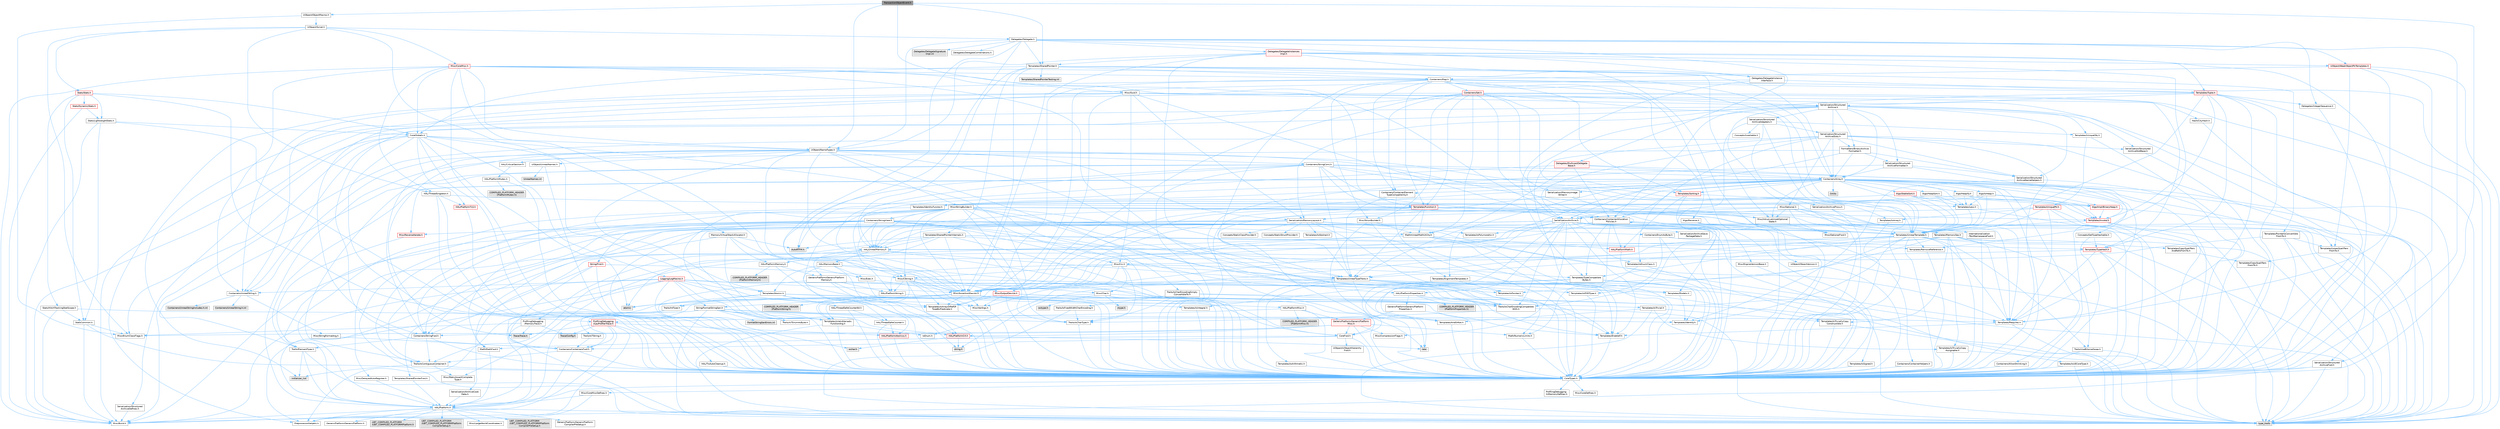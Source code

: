 digraph "TransactionObjectEvent.h"
{
 // INTERACTIVE_SVG=YES
 // LATEX_PDF_SIZE
  bgcolor="transparent";
  edge [fontname=Helvetica,fontsize=10,labelfontname=Helvetica,labelfontsize=10];
  node [fontname=Helvetica,fontsize=10,shape=box,height=0.2,width=0.4];
  Node1 [id="Node000001",label="TransactionObjectEvent.h",height=0.2,width=0.4,color="gray40", fillcolor="grey60", style="filled", fontcolor="black",tooltip=" "];
  Node1 -> Node2 [id="edge1_Node000001_Node000002",color="steelblue1",style="solid",tooltip=" "];
  Node2 [id="Node000002",label="CoreTypes.h",height=0.2,width=0.4,color="grey40", fillcolor="white", style="filled",URL="$dc/dec/CoreTypes_8h.html",tooltip=" "];
  Node2 -> Node3 [id="edge2_Node000002_Node000003",color="steelblue1",style="solid",tooltip=" "];
  Node3 [id="Node000003",label="HAL/Platform.h",height=0.2,width=0.4,color="grey40", fillcolor="white", style="filled",URL="$d9/dd0/Platform_8h.html",tooltip=" "];
  Node3 -> Node4 [id="edge3_Node000003_Node000004",color="steelblue1",style="solid",tooltip=" "];
  Node4 [id="Node000004",label="Misc/Build.h",height=0.2,width=0.4,color="grey40", fillcolor="white", style="filled",URL="$d3/dbb/Build_8h.html",tooltip=" "];
  Node3 -> Node5 [id="edge4_Node000003_Node000005",color="steelblue1",style="solid",tooltip=" "];
  Node5 [id="Node000005",label="Misc/LargeWorldCoordinates.h",height=0.2,width=0.4,color="grey40", fillcolor="white", style="filled",URL="$d2/dcb/LargeWorldCoordinates_8h.html",tooltip=" "];
  Node3 -> Node6 [id="edge5_Node000003_Node000006",color="steelblue1",style="solid",tooltip=" "];
  Node6 [id="Node000006",label="type_traits",height=0.2,width=0.4,color="grey60", fillcolor="#E0E0E0", style="filled",tooltip=" "];
  Node3 -> Node7 [id="edge6_Node000003_Node000007",color="steelblue1",style="solid",tooltip=" "];
  Node7 [id="Node000007",label="PreprocessorHelpers.h",height=0.2,width=0.4,color="grey40", fillcolor="white", style="filled",URL="$db/ddb/PreprocessorHelpers_8h.html",tooltip=" "];
  Node3 -> Node8 [id="edge7_Node000003_Node000008",color="steelblue1",style="solid",tooltip=" "];
  Node8 [id="Node000008",label="UBT_COMPILED_PLATFORM\l/UBT_COMPILED_PLATFORMPlatform\lCompilerPreSetup.h",height=0.2,width=0.4,color="grey60", fillcolor="#E0E0E0", style="filled",tooltip=" "];
  Node3 -> Node9 [id="edge8_Node000003_Node000009",color="steelblue1",style="solid",tooltip=" "];
  Node9 [id="Node000009",label="GenericPlatform/GenericPlatform\lCompilerPreSetup.h",height=0.2,width=0.4,color="grey40", fillcolor="white", style="filled",URL="$d9/dc8/GenericPlatformCompilerPreSetup_8h.html",tooltip=" "];
  Node3 -> Node10 [id="edge9_Node000003_Node000010",color="steelblue1",style="solid",tooltip=" "];
  Node10 [id="Node000010",label="GenericPlatform/GenericPlatform.h",height=0.2,width=0.4,color="grey40", fillcolor="white", style="filled",URL="$d6/d84/GenericPlatform_8h.html",tooltip=" "];
  Node3 -> Node11 [id="edge10_Node000003_Node000011",color="steelblue1",style="solid",tooltip=" "];
  Node11 [id="Node000011",label="UBT_COMPILED_PLATFORM\l/UBT_COMPILED_PLATFORMPlatform.h",height=0.2,width=0.4,color="grey60", fillcolor="#E0E0E0", style="filled",tooltip=" "];
  Node3 -> Node12 [id="edge11_Node000003_Node000012",color="steelblue1",style="solid",tooltip=" "];
  Node12 [id="Node000012",label="UBT_COMPILED_PLATFORM\l/UBT_COMPILED_PLATFORMPlatform\lCompilerSetup.h",height=0.2,width=0.4,color="grey60", fillcolor="#E0E0E0", style="filled",tooltip=" "];
  Node2 -> Node13 [id="edge12_Node000002_Node000013",color="steelblue1",style="solid",tooltip=" "];
  Node13 [id="Node000013",label="ProfilingDebugging\l/UMemoryDefines.h",height=0.2,width=0.4,color="grey40", fillcolor="white", style="filled",URL="$d2/da2/UMemoryDefines_8h.html",tooltip=" "];
  Node2 -> Node14 [id="edge13_Node000002_Node000014",color="steelblue1",style="solid",tooltip=" "];
  Node14 [id="Node000014",label="Misc/CoreMiscDefines.h",height=0.2,width=0.4,color="grey40", fillcolor="white", style="filled",URL="$da/d38/CoreMiscDefines_8h.html",tooltip=" "];
  Node14 -> Node3 [id="edge14_Node000014_Node000003",color="steelblue1",style="solid",tooltip=" "];
  Node14 -> Node7 [id="edge15_Node000014_Node000007",color="steelblue1",style="solid",tooltip=" "];
  Node2 -> Node15 [id="edge16_Node000002_Node000015",color="steelblue1",style="solid",tooltip=" "];
  Node15 [id="Node000015",label="Misc/CoreDefines.h",height=0.2,width=0.4,color="grey40", fillcolor="white", style="filled",URL="$d3/dd2/CoreDefines_8h.html",tooltip=" "];
  Node1 -> Node16 [id="edge17_Node000001_Node000016",color="steelblue1",style="solid",tooltip=" "];
  Node16 [id="Node000016",label="Misc/Guid.h",height=0.2,width=0.4,color="grey40", fillcolor="white", style="filled",URL="$d6/d2a/Guid_8h.html",tooltip=" "];
  Node16 -> Node17 [id="edge18_Node000016_Node000017",color="steelblue1",style="solid",tooltip=" "];
  Node17 [id="Node000017",label="Containers/StringFwd.h",height=0.2,width=0.4,color="grey40", fillcolor="white", style="filled",URL="$df/d37/StringFwd_8h.html",tooltip=" "];
  Node17 -> Node2 [id="edge19_Node000017_Node000002",color="steelblue1",style="solid",tooltip=" "];
  Node17 -> Node18 [id="edge20_Node000017_Node000018",color="steelblue1",style="solid",tooltip=" "];
  Node18 [id="Node000018",label="Traits/ElementType.h",height=0.2,width=0.4,color="grey40", fillcolor="white", style="filled",URL="$d5/d4f/ElementType_8h.html",tooltip=" "];
  Node18 -> Node3 [id="edge21_Node000018_Node000003",color="steelblue1",style="solid",tooltip=" "];
  Node18 -> Node19 [id="edge22_Node000018_Node000019",color="steelblue1",style="solid",tooltip=" "];
  Node19 [id="Node000019",label="initializer_list",height=0.2,width=0.4,color="grey60", fillcolor="#E0E0E0", style="filled",tooltip=" "];
  Node18 -> Node6 [id="edge23_Node000018_Node000006",color="steelblue1",style="solid",tooltip=" "];
  Node17 -> Node20 [id="edge24_Node000017_Node000020",color="steelblue1",style="solid",tooltip=" "];
  Node20 [id="Node000020",label="Traits/IsContiguousContainer.h",height=0.2,width=0.4,color="grey40", fillcolor="white", style="filled",URL="$d5/d3c/IsContiguousContainer_8h.html",tooltip=" "];
  Node20 -> Node2 [id="edge25_Node000020_Node000002",color="steelblue1",style="solid",tooltip=" "];
  Node20 -> Node21 [id="edge26_Node000020_Node000021",color="steelblue1",style="solid",tooltip=" "];
  Node21 [id="Node000021",label="Misc/StaticAssertComplete\lType.h",height=0.2,width=0.4,color="grey40", fillcolor="white", style="filled",URL="$d5/d4e/StaticAssertCompleteType_8h.html",tooltip=" "];
  Node20 -> Node19 [id="edge27_Node000020_Node000019",color="steelblue1",style="solid",tooltip=" "];
  Node16 -> Node22 [id="edge28_Node000016_Node000022",color="steelblue1",style="solid",tooltip=" "];
  Node22 [id="Node000022",label="Containers/UnrealString.h",height=0.2,width=0.4,color="grey40", fillcolor="white", style="filled",URL="$d5/dba/UnrealString_8h.html",tooltip=" "];
  Node22 -> Node23 [id="edge29_Node000022_Node000023",color="steelblue1",style="solid",tooltip=" "];
  Node23 [id="Node000023",label="Containers/UnrealStringIncludes.h.inl",height=0.2,width=0.4,color="grey60", fillcolor="#E0E0E0", style="filled",tooltip=" "];
  Node22 -> Node24 [id="edge30_Node000022_Node000024",color="steelblue1",style="solid",tooltip=" "];
  Node24 [id="Node000024",label="Containers/UnrealString.h.inl",height=0.2,width=0.4,color="grey60", fillcolor="#E0E0E0", style="filled",tooltip=" "];
  Node22 -> Node25 [id="edge31_Node000022_Node000025",color="steelblue1",style="solid",tooltip=" "];
  Node25 [id="Node000025",label="Misc/StringFormatArg.h",height=0.2,width=0.4,color="grey40", fillcolor="white", style="filled",URL="$d2/d16/StringFormatArg_8h.html",tooltip=" "];
  Node25 -> Node26 [id="edge32_Node000025_Node000026",color="steelblue1",style="solid",tooltip=" "];
  Node26 [id="Node000026",label="Containers/ContainersFwd.h",height=0.2,width=0.4,color="grey40", fillcolor="white", style="filled",URL="$d4/d0a/ContainersFwd_8h.html",tooltip=" "];
  Node26 -> Node3 [id="edge33_Node000026_Node000003",color="steelblue1",style="solid",tooltip=" "];
  Node26 -> Node2 [id="edge34_Node000026_Node000002",color="steelblue1",style="solid",tooltip=" "];
  Node26 -> Node20 [id="edge35_Node000026_Node000020",color="steelblue1",style="solid",tooltip=" "];
  Node16 -> Node2 [id="edge36_Node000016_Node000002",color="steelblue1",style="solid",tooltip=" "];
  Node16 -> Node7 [id="edge37_Node000016_Node000007",color="steelblue1",style="solid",tooltip=" "];
  Node16 -> Node27 [id="edge38_Node000016_Node000027",color="steelblue1",style="solid",tooltip=" "];
  Node27 [id="Node000027",label="Hash/CityHash.h",height=0.2,width=0.4,color="grey40", fillcolor="white", style="filled",URL="$d0/d13/CityHash_8h.html",tooltip=" "];
  Node27 -> Node2 [id="edge39_Node000027_Node000002",color="steelblue1",style="solid",tooltip=" "];
  Node16 -> Node28 [id="edge40_Node000016_Node000028",color="steelblue1",style="solid",tooltip=" "];
  Node28 [id="Node000028",label="Misc/AssertionMacros.h",height=0.2,width=0.4,color="grey40", fillcolor="white", style="filled",URL="$d0/dfa/AssertionMacros_8h.html",tooltip=" "];
  Node28 -> Node2 [id="edge41_Node000028_Node000002",color="steelblue1",style="solid",tooltip=" "];
  Node28 -> Node3 [id="edge42_Node000028_Node000003",color="steelblue1",style="solid",tooltip=" "];
  Node28 -> Node29 [id="edge43_Node000028_Node000029",color="steelblue1",style="solid",tooltip=" "];
  Node29 [id="Node000029",label="HAL/PlatformMisc.h",height=0.2,width=0.4,color="grey40", fillcolor="white", style="filled",URL="$d0/df5/PlatformMisc_8h.html",tooltip=" "];
  Node29 -> Node2 [id="edge44_Node000029_Node000002",color="steelblue1",style="solid",tooltip=" "];
  Node29 -> Node30 [id="edge45_Node000029_Node000030",color="steelblue1",style="solid",tooltip=" "];
  Node30 [id="Node000030",label="GenericPlatform/GenericPlatform\lMisc.h",height=0.2,width=0.4,color="red", fillcolor="#FFF0F0", style="filled",URL="$db/d9a/GenericPlatformMisc_8h.html",tooltip=" "];
  Node30 -> Node17 [id="edge46_Node000030_Node000017",color="steelblue1",style="solid",tooltip=" "];
  Node30 -> Node31 [id="edge47_Node000030_Node000031",color="steelblue1",style="solid",tooltip=" "];
  Node31 [id="Node000031",label="CoreFwd.h",height=0.2,width=0.4,color="grey40", fillcolor="white", style="filled",URL="$d1/d1e/CoreFwd_8h.html",tooltip=" "];
  Node31 -> Node2 [id="edge48_Node000031_Node000002",color="steelblue1",style="solid",tooltip=" "];
  Node31 -> Node26 [id="edge49_Node000031_Node000026",color="steelblue1",style="solid",tooltip=" "];
  Node31 -> Node32 [id="edge50_Node000031_Node000032",color="steelblue1",style="solid",tooltip=" "];
  Node32 [id="Node000032",label="Math/MathFwd.h",height=0.2,width=0.4,color="grey40", fillcolor="white", style="filled",URL="$d2/d10/MathFwd_8h.html",tooltip=" "];
  Node32 -> Node3 [id="edge51_Node000032_Node000003",color="steelblue1",style="solid",tooltip=" "];
  Node31 -> Node33 [id="edge52_Node000031_Node000033",color="steelblue1",style="solid",tooltip=" "];
  Node33 [id="Node000033",label="UObject/UObjectHierarchy\lFwd.h",height=0.2,width=0.4,color="grey40", fillcolor="white", style="filled",URL="$d3/d13/UObjectHierarchyFwd_8h.html",tooltip=" "];
  Node30 -> Node2 [id="edge53_Node000030_Node000002",color="steelblue1",style="solid",tooltip=" "];
  Node30 -> Node35 [id="edge54_Node000030_Node000035",color="steelblue1",style="solid",tooltip=" "];
  Node35 [id="Node000035",label="HAL/PlatformCrt.h",height=0.2,width=0.4,color="red", fillcolor="#FFF0F0", style="filled",URL="$d8/d75/PlatformCrt_8h.html",tooltip=" "];
  Node35 -> Node36 [id="edge55_Node000035_Node000036",color="steelblue1",style="solid",tooltip=" "];
  Node36 [id="Node000036",label="new",height=0.2,width=0.4,color="grey60", fillcolor="#E0E0E0", style="filled",tooltip=" "];
  Node35 -> Node37 [id="edge56_Node000035_Node000037",color="steelblue1",style="solid",tooltip=" "];
  Node37 [id="Node000037",label="wchar.h",height=0.2,width=0.4,color="grey60", fillcolor="#E0E0E0", style="filled",tooltip=" "];
  Node35 -> Node44 [id="edge57_Node000035_Node000044",color="steelblue1",style="solid",tooltip=" "];
  Node44 [id="Node000044",label="string.h",height=0.2,width=0.4,color="grey60", fillcolor="#E0E0E0", style="filled",tooltip=" "];
  Node30 -> Node45 [id="edge58_Node000030_Node000045",color="steelblue1",style="solid",tooltip=" "];
  Node45 [id="Node000045",label="Math/NumericLimits.h",height=0.2,width=0.4,color="grey40", fillcolor="white", style="filled",URL="$df/d1b/NumericLimits_8h.html",tooltip=" "];
  Node45 -> Node2 [id="edge59_Node000045_Node000002",color="steelblue1",style="solid",tooltip=" "];
  Node30 -> Node46 [id="edge60_Node000030_Node000046",color="steelblue1",style="solid",tooltip=" "];
  Node46 [id="Node000046",label="Misc/CompressionFlags.h",height=0.2,width=0.4,color="grey40", fillcolor="white", style="filled",URL="$d9/d76/CompressionFlags_8h.html",tooltip=" "];
  Node30 -> Node47 [id="edge61_Node000030_Node000047",color="steelblue1",style="solid",tooltip=" "];
  Node47 [id="Node000047",label="Misc/EnumClassFlags.h",height=0.2,width=0.4,color="grey40", fillcolor="white", style="filled",URL="$d8/de7/EnumClassFlags_8h.html",tooltip=" "];
  Node29 -> Node50 [id="edge62_Node000029_Node000050",color="steelblue1",style="solid",tooltip=" "];
  Node50 [id="Node000050",label="COMPILED_PLATFORM_HEADER\l(PlatformMisc.h)",height=0.2,width=0.4,color="grey60", fillcolor="#E0E0E0", style="filled",tooltip=" "];
  Node29 -> Node51 [id="edge63_Node000029_Node000051",color="steelblue1",style="solid",tooltip=" "];
  Node51 [id="Node000051",label="ProfilingDebugging\l/CpuProfilerTrace.h",height=0.2,width=0.4,color="red", fillcolor="#FFF0F0", style="filled",URL="$da/dcb/CpuProfilerTrace_8h.html",tooltip=" "];
  Node51 -> Node2 [id="edge64_Node000051_Node000002",color="steelblue1",style="solid",tooltip=" "];
  Node51 -> Node26 [id="edge65_Node000051_Node000026",color="steelblue1",style="solid",tooltip=" "];
  Node51 -> Node52 [id="edge66_Node000051_Node000052",color="steelblue1",style="solid",tooltip=" "];
  Node52 [id="Node000052",label="HAL/PlatformAtomics.h",height=0.2,width=0.4,color="red", fillcolor="#FFF0F0", style="filled",URL="$d3/d36/PlatformAtomics_8h.html",tooltip=" "];
  Node52 -> Node2 [id="edge67_Node000052_Node000002",color="steelblue1",style="solid",tooltip=" "];
  Node51 -> Node7 [id="edge68_Node000051_Node000007",color="steelblue1",style="solid",tooltip=" "];
  Node51 -> Node4 [id="edge69_Node000051_Node000004",color="steelblue1",style="solid",tooltip=" "];
  Node51 -> Node55 [id="edge70_Node000051_Node000055",color="steelblue1",style="solid",tooltip=" "];
  Node55 [id="Node000055",label="Trace/Config.h",height=0.2,width=0.4,color="grey60", fillcolor="#E0E0E0", style="filled",tooltip=" "];
  Node51 -> Node58 [id="edge71_Node000051_Node000058",color="steelblue1",style="solid",tooltip=" "];
  Node58 [id="Node000058",label="Trace/Trace.h",height=0.2,width=0.4,color="grey60", fillcolor="#E0E0E0", style="filled",tooltip=" "];
  Node28 -> Node7 [id="edge72_Node000028_Node000007",color="steelblue1",style="solid",tooltip=" "];
  Node28 -> Node59 [id="edge73_Node000028_Node000059",color="steelblue1",style="solid",tooltip=" "];
  Node59 [id="Node000059",label="Templates/EnableIf.h",height=0.2,width=0.4,color="grey40", fillcolor="white", style="filled",URL="$d7/d60/EnableIf_8h.html",tooltip=" "];
  Node59 -> Node2 [id="edge74_Node000059_Node000002",color="steelblue1",style="solid",tooltip=" "];
  Node28 -> Node60 [id="edge75_Node000028_Node000060",color="steelblue1",style="solid",tooltip=" "];
  Node60 [id="Node000060",label="Templates/IsArrayOrRefOf\lTypeByPredicate.h",height=0.2,width=0.4,color="grey40", fillcolor="white", style="filled",URL="$d6/da1/IsArrayOrRefOfTypeByPredicate_8h.html",tooltip=" "];
  Node60 -> Node2 [id="edge76_Node000060_Node000002",color="steelblue1",style="solid",tooltip=" "];
  Node28 -> Node61 [id="edge77_Node000028_Node000061",color="steelblue1",style="solid",tooltip=" "];
  Node61 [id="Node000061",label="Templates/IsValidVariadic\lFunctionArg.h",height=0.2,width=0.4,color="grey40", fillcolor="white", style="filled",URL="$d0/dc8/IsValidVariadicFunctionArg_8h.html",tooltip=" "];
  Node61 -> Node2 [id="edge78_Node000061_Node000002",color="steelblue1",style="solid",tooltip=" "];
  Node61 -> Node62 [id="edge79_Node000061_Node000062",color="steelblue1",style="solid",tooltip=" "];
  Node62 [id="Node000062",label="IsEnum.h",height=0.2,width=0.4,color="grey40", fillcolor="white", style="filled",URL="$d4/de5/IsEnum_8h.html",tooltip=" "];
  Node61 -> Node6 [id="edge80_Node000061_Node000006",color="steelblue1",style="solid",tooltip=" "];
  Node28 -> Node63 [id="edge81_Node000028_Node000063",color="steelblue1",style="solid",tooltip=" "];
  Node63 [id="Node000063",label="Traits/IsCharEncodingCompatible\lWith.h",height=0.2,width=0.4,color="grey40", fillcolor="white", style="filled",URL="$df/dd1/IsCharEncodingCompatibleWith_8h.html",tooltip=" "];
  Node63 -> Node6 [id="edge82_Node000063_Node000006",color="steelblue1",style="solid",tooltip=" "];
  Node63 -> Node64 [id="edge83_Node000063_Node000064",color="steelblue1",style="solid",tooltip=" "];
  Node64 [id="Node000064",label="Traits/IsCharType.h",height=0.2,width=0.4,color="grey40", fillcolor="white", style="filled",URL="$db/d51/IsCharType_8h.html",tooltip=" "];
  Node64 -> Node2 [id="edge84_Node000064_Node000002",color="steelblue1",style="solid",tooltip=" "];
  Node28 -> Node65 [id="edge85_Node000028_Node000065",color="steelblue1",style="solid",tooltip=" "];
  Node65 [id="Node000065",label="Misc/VarArgs.h",height=0.2,width=0.4,color="grey40", fillcolor="white", style="filled",URL="$d5/d6f/VarArgs_8h.html",tooltip=" "];
  Node65 -> Node2 [id="edge86_Node000065_Node000002",color="steelblue1",style="solid",tooltip=" "];
  Node28 -> Node66 [id="edge87_Node000028_Node000066",color="steelblue1",style="solid",tooltip=" "];
  Node66 [id="Node000066",label="String/FormatStringSan.h",height=0.2,width=0.4,color="grey40", fillcolor="white", style="filled",URL="$d3/d8b/FormatStringSan_8h.html",tooltip=" "];
  Node66 -> Node6 [id="edge88_Node000066_Node000006",color="steelblue1",style="solid",tooltip=" "];
  Node66 -> Node2 [id="edge89_Node000066_Node000002",color="steelblue1",style="solid",tooltip=" "];
  Node66 -> Node67 [id="edge90_Node000066_Node000067",color="steelblue1",style="solid",tooltip=" "];
  Node67 [id="Node000067",label="Templates/Requires.h",height=0.2,width=0.4,color="grey40", fillcolor="white", style="filled",URL="$dc/d96/Requires_8h.html",tooltip=" "];
  Node67 -> Node59 [id="edge91_Node000067_Node000059",color="steelblue1",style="solid",tooltip=" "];
  Node67 -> Node6 [id="edge92_Node000067_Node000006",color="steelblue1",style="solid",tooltip=" "];
  Node66 -> Node68 [id="edge93_Node000066_Node000068",color="steelblue1",style="solid",tooltip=" "];
  Node68 [id="Node000068",label="Templates/Identity.h",height=0.2,width=0.4,color="grey40", fillcolor="white", style="filled",URL="$d0/dd5/Identity_8h.html",tooltip=" "];
  Node66 -> Node61 [id="edge94_Node000066_Node000061",color="steelblue1",style="solid",tooltip=" "];
  Node66 -> Node64 [id="edge95_Node000066_Node000064",color="steelblue1",style="solid",tooltip=" "];
  Node66 -> Node69 [id="edge96_Node000066_Node000069",color="steelblue1",style="solid",tooltip=" "];
  Node69 [id="Node000069",label="Traits/IsTEnumAsByte.h",height=0.2,width=0.4,color="grey40", fillcolor="white", style="filled",URL="$d1/de6/IsTEnumAsByte_8h.html",tooltip=" "];
  Node66 -> Node70 [id="edge97_Node000066_Node000070",color="steelblue1",style="solid",tooltip=" "];
  Node70 [id="Node000070",label="Traits/IsTString.h",height=0.2,width=0.4,color="grey40", fillcolor="white", style="filled",URL="$d0/df8/IsTString_8h.html",tooltip=" "];
  Node70 -> Node26 [id="edge98_Node000070_Node000026",color="steelblue1",style="solid",tooltip=" "];
  Node66 -> Node26 [id="edge99_Node000066_Node000026",color="steelblue1",style="solid",tooltip=" "];
  Node66 -> Node71 [id="edge100_Node000066_Node000071",color="steelblue1",style="solid",tooltip=" "];
  Node71 [id="Node000071",label="FormatStringSanErrors.inl",height=0.2,width=0.4,color="grey60", fillcolor="#E0E0E0", style="filled",tooltip=" "];
  Node28 -> Node72 [id="edge101_Node000028_Node000072",color="steelblue1",style="solid",tooltip=" "];
  Node72 [id="Node000072",label="atomic",height=0.2,width=0.4,color="grey60", fillcolor="#E0E0E0", style="filled",tooltip=" "];
  Node16 -> Node73 [id="edge102_Node000016_Node000073",color="steelblue1",style="solid",tooltip=" "];
  Node73 [id="Node000073",label="Misc/Crc.h",height=0.2,width=0.4,color="grey40", fillcolor="white", style="filled",URL="$d4/dd2/Crc_8h.html",tooltip=" "];
  Node73 -> Node2 [id="edge103_Node000073_Node000002",color="steelblue1",style="solid",tooltip=" "];
  Node73 -> Node74 [id="edge104_Node000073_Node000074",color="steelblue1",style="solid",tooltip=" "];
  Node74 [id="Node000074",label="HAL/PlatformString.h",height=0.2,width=0.4,color="grey40", fillcolor="white", style="filled",URL="$db/db5/PlatformString_8h.html",tooltip=" "];
  Node74 -> Node2 [id="edge105_Node000074_Node000002",color="steelblue1",style="solid",tooltip=" "];
  Node74 -> Node75 [id="edge106_Node000074_Node000075",color="steelblue1",style="solid",tooltip=" "];
  Node75 [id="Node000075",label="COMPILED_PLATFORM_HEADER\l(PlatformString.h)",height=0.2,width=0.4,color="grey60", fillcolor="#E0E0E0", style="filled",tooltip=" "];
  Node73 -> Node28 [id="edge107_Node000073_Node000028",color="steelblue1",style="solid",tooltip=" "];
  Node73 -> Node76 [id="edge108_Node000073_Node000076",color="steelblue1",style="solid",tooltip=" "];
  Node76 [id="Node000076",label="Misc/CString.h",height=0.2,width=0.4,color="grey40", fillcolor="white", style="filled",URL="$d2/d49/CString_8h.html",tooltip=" "];
  Node76 -> Node2 [id="edge109_Node000076_Node000002",color="steelblue1",style="solid",tooltip=" "];
  Node76 -> Node35 [id="edge110_Node000076_Node000035",color="steelblue1",style="solid",tooltip=" "];
  Node76 -> Node74 [id="edge111_Node000076_Node000074",color="steelblue1",style="solid",tooltip=" "];
  Node76 -> Node28 [id="edge112_Node000076_Node000028",color="steelblue1",style="solid",tooltip=" "];
  Node76 -> Node77 [id="edge113_Node000076_Node000077",color="steelblue1",style="solid",tooltip=" "];
  Node77 [id="Node000077",label="Misc/Char.h",height=0.2,width=0.4,color="grey40", fillcolor="white", style="filled",URL="$d0/d58/Char_8h.html",tooltip=" "];
  Node77 -> Node2 [id="edge114_Node000077_Node000002",color="steelblue1",style="solid",tooltip=" "];
  Node77 -> Node78 [id="edge115_Node000077_Node000078",color="steelblue1",style="solid",tooltip=" "];
  Node78 [id="Node000078",label="Traits/IntType.h",height=0.2,width=0.4,color="grey40", fillcolor="white", style="filled",URL="$d7/deb/IntType_8h.html",tooltip=" "];
  Node78 -> Node3 [id="edge116_Node000078_Node000003",color="steelblue1",style="solid",tooltip=" "];
  Node77 -> Node79 [id="edge117_Node000077_Node000079",color="steelblue1",style="solid",tooltip=" "];
  Node79 [id="Node000079",label="ctype.h",height=0.2,width=0.4,color="grey60", fillcolor="#E0E0E0", style="filled",tooltip=" "];
  Node77 -> Node80 [id="edge118_Node000077_Node000080",color="steelblue1",style="solid",tooltip=" "];
  Node80 [id="Node000080",label="wctype.h",height=0.2,width=0.4,color="grey60", fillcolor="#E0E0E0", style="filled",tooltip=" "];
  Node77 -> Node6 [id="edge119_Node000077_Node000006",color="steelblue1",style="solid",tooltip=" "];
  Node76 -> Node65 [id="edge120_Node000076_Node000065",color="steelblue1",style="solid",tooltip=" "];
  Node76 -> Node60 [id="edge121_Node000076_Node000060",color="steelblue1",style="solid",tooltip=" "];
  Node76 -> Node61 [id="edge122_Node000076_Node000061",color="steelblue1",style="solid",tooltip=" "];
  Node76 -> Node63 [id="edge123_Node000076_Node000063",color="steelblue1",style="solid",tooltip=" "];
  Node73 -> Node77 [id="edge124_Node000073_Node000077",color="steelblue1",style="solid",tooltip=" "];
  Node73 -> Node81 [id="edge125_Node000073_Node000081",color="steelblue1",style="solid",tooltip=" "];
  Node81 [id="Node000081",label="Templates/UnrealTypeTraits.h",height=0.2,width=0.4,color="grey40", fillcolor="white", style="filled",URL="$d2/d2d/UnrealTypeTraits_8h.html",tooltip=" "];
  Node81 -> Node2 [id="edge126_Node000081_Node000002",color="steelblue1",style="solid",tooltip=" "];
  Node81 -> Node82 [id="edge127_Node000081_Node000082",color="steelblue1",style="solid",tooltip=" "];
  Node82 [id="Node000082",label="Templates/IsPointer.h",height=0.2,width=0.4,color="grey40", fillcolor="white", style="filled",URL="$d7/d05/IsPointer_8h.html",tooltip=" "];
  Node82 -> Node2 [id="edge128_Node000082_Node000002",color="steelblue1",style="solid",tooltip=" "];
  Node81 -> Node28 [id="edge129_Node000081_Node000028",color="steelblue1",style="solid",tooltip=" "];
  Node81 -> Node83 [id="edge130_Node000081_Node000083",color="steelblue1",style="solid",tooltip=" "];
  Node83 [id="Node000083",label="Templates/AndOrNot.h",height=0.2,width=0.4,color="grey40", fillcolor="white", style="filled",URL="$db/d0a/AndOrNot_8h.html",tooltip=" "];
  Node83 -> Node2 [id="edge131_Node000083_Node000002",color="steelblue1",style="solid",tooltip=" "];
  Node81 -> Node59 [id="edge132_Node000081_Node000059",color="steelblue1",style="solid",tooltip=" "];
  Node81 -> Node84 [id="edge133_Node000081_Node000084",color="steelblue1",style="solid",tooltip=" "];
  Node84 [id="Node000084",label="Templates/IsArithmetic.h",height=0.2,width=0.4,color="grey40", fillcolor="white", style="filled",URL="$d2/d5d/IsArithmetic_8h.html",tooltip=" "];
  Node84 -> Node2 [id="edge134_Node000084_Node000002",color="steelblue1",style="solid",tooltip=" "];
  Node81 -> Node62 [id="edge135_Node000081_Node000062",color="steelblue1",style="solid",tooltip=" "];
  Node81 -> Node85 [id="edge136_Node000081_Node000085",color="steelblue1",style="solid",tooltip=" "];
  Node85 [id="Node000085",label="Templates/Models.h",height=0.2,width=0.4,color="grey40", fillcolor="white", style="filled",URL="$d3/d0c/Models_8h.html",tooltip=" "];
  Node85 -> Node68 [id="edge137_Node000085_Node000068",color="steelblue1",style="solid",tooltip=" "];
  Node81 -> Node86 [id="edge138_Node000081_Node000086",color="steelblue1",style="solid",tooltip=" "];
  Node86 [id="Node000086",label="Templates/IsPODType.h",height=0.2,width=0.4,color="grey40", fillcolor="white", style="filled",URL="$d7/db1/IsPODType_8h.html",tooltip=" "];
  Node86 -> Node2 [id="edge139_Node000086_Node000002",color="steelblue1",style="solid",tooltip=" "];
  Node81 -> Node87 [id="edge140_Node000081_Node000087",color="steelblue1",style="solid",tooltip=" "];
  Node87 [id="Node000087",label="Templates/IsUECoreType.h",height=0.2,width=0.4,color="grey40", fillcolor="white", style="filled",URL="$d1/db8/IsUECoreType_8h.html",tooltip=" "];
  Node87 -> Node2 [id="edge141_Node000087_Node000002",color="steelblue1",style="solid",tooltip=" "];
  Node87 -> Node6 [id="edge142_Node000087_Node000006",color="steelblue1",style="solid",tooltip=" "];
  Node81 -> Node88 [id="edge143_Node000081_Node000088",color="steelblue1",style="solid",tooltip=" "];
  Node88 [id="Node000088",label="Templates/IsTriviallyCopy\lConstructible.h",height=0.2,width=0.4,color="grey40", fillcolor="white", style="filled",URL="$d3/d78/IsTriviallyCopyConstructible_8h.html",tooltip=" "];
  Node88 -> Node2 [id="edge144_Node000088_Node000002",color="steelblue1",style="solid",tooltip=" "];
  Node88 -> Node6 [id="edge145_Node000088_Node000006",color="steelblue1",style="solid",tooltip=" "];
  Node73 -> Node64 [id="edge146_Node000073_Node000064",color="steelblue1",style="solid",tooltip=" "];
  Node16 -> Node89 [id="edge147_Node000016_Node000089",color="steelblue1",style="solid",tooltip=" "];
  Node89 [id="Node000089",label="Serialization/Archive.h",height=0.2,width=0.4,color="grey40", fillcolor="white", style="filled",URL="$d7/d3b/Archive_8h.html",tooltip=" "];
  Node89 -> Node31 [id="edge148_Node000089_Node000031",color="steelblue1",style="solid",tooltip=" "];
  Node89 -> Node2 [id="edge149_Node000089_Node000002",color="steelblue1",style="solid",tooltip=" "];
  Node89 -> Node90 [id="edge150_Node000089_Node000090",color="steelblue1",style="solid",tooltip=" "];
  Node90 [id="Node000090",label="HAL/PlatformProperties.h",height=0.2,width=0.4,color="grey40", fillcolor="white", style="filled",URL="$d9/db0/PlatformProperties_8h.html",tooltip=" "];
  Node90 -> Node2 [id="edge151_Node000090_Node000002",color="steelblue1",style="solid",tooltip=" "];
  Node90 -> Node91 [id="edge152_Node000090_Node000091",color="steelblue1",style="solid",tooltip=" "];
  Node91 [id="Node000091",label="GenericPlatform/GenericPlatform\lProperties.h",height=0.2,width=0.4,color="grey40", fillcolor="white", style="filled",URL="$d2/dcd/GenericPlatformProperties_8h.html",tooltip=" "];
  Node91 -> Node2 [id="edge153_Node000091_Node000002",color="steelblue1",style="solid",tooltip=" "];
  Node91 -> Node30 [id="edge154_Node000091_Node000030",color="steelblue1",style="solid",tooltip=" "];
  Node90 -> Node92 [id="edge155_Node000090_Node000092",color="steelblue1",style="solid",tooltip=" "];
  Node92 [id="Node000092",label="COMPILED_PLATFORM_HEADER\l(PlatformProperties.h)",height=0.2,width=0.4,color="grey60", fillcolor="#E0E0E0", style="filled",tooltip=" "];
  Node89 -> Node93 [id="edge156_Node000089_Node000093",color="steelblue1",style="solid",tooltip=" "];
  Node93 [id="Node000093",label="Internationalization\l/TextNamespaceFwd.h",height=0.2,width=0.4,color="grey40", fillcolor="white", style="filled",URL="$d8/d97/TextNamespaceFwd_8h.html",tooltip=" "];
  Node93 -> Node2 [id="edge157_Node000093_Node000002",color="steelblue1",style="solid",tooltip=" "];
  Node89 -> Node32 [id="edge158_Node000089_Node000032",color="steelblue1",style="solid",tooltip=" "];
  Node89 -> Node28 [id="edge159_Node000089_Node000028",color="steelblue1",style="solid",tooltip=" "];
  Node89 -> Node4 [id="edge160_Node000089_Node000004",color="steelblue1",style="solid",tooltip=" "];
  Node89 -> Node46 [id="edge161_Node000089_Node000046",color="steelblue1",style="solid",tooltip=" "];
  Node89 -> Node94 [id="edge162_Node000089_Node000094",color="steelblue1",style="solid",tooltip=" "];
  Node94 [id="Node000094",label="Misc/EngineVersionBase.h",height=0.2,width=0.4,color="grey40", fillcolor="white", style="filled",URL="$d5/d2b/EngineVersionBase_8h.html",tooltip=" "];
  Node94 -> Node2 [id="edge163_Node000094_Node000002",color="steelblue1",style="solid",tooltip=" "];
  Node89 -> Node65 [id="edge164_Node000089_Node000065",color="steelblue1",style="solid",tooltip=" "];
  Node89 -> Node95 [id="edge165_Node000089_Node000095",color="steelblue1",style="solid",tooltip=" "];
  Node95 [id="Node000095",label="Serialization/ArchiveCook\lData.h",height=0.2,width=0.4,color="grey40", fillcolor="white", style="filled",URL="$dc/db6/ArchiveCookData_8h.html",tooltip=" "];
  Node95 -> Node3 [id="edge166_Node000095_Node000003",color="steelblue1",style="solid",tooltip=" "];
  Node89 -> Node96 [id="edge167_Node000089_Node000096",color="steelblue1",style="solid",tooltip=" "];
  Node96 [id="Node000096",label="Serialization/ArchiveSave\lPackageData.h",height=0.2,width=0.4,color="grey40", fillcolor="white", style="filled",URL="$d1/d37/ArchiveSavePackageData_8h.html",tooltip=" "];
  Node89 -> Node59 [id="edge168_Node000089_Node000059",color="steelblue1",style="solid",tooltip=" "];
  Node89 -> Node60 [id="edge169_Node000089_Node000060",color="steelblue1",style="solid",tooltip=" "];
  Node89 -> Node97 [id="edge170_Node000089_Node000097",color="steelblue1",style="solid",tooltip=" "];
  Node97 [id="Node000097",label="Templates/IsEnumClass.h",height=0.2,width=0.4,color="grey40", fillcolor="white", style="filled",URL="$d7/d15/IsEnumClass_8h.html",tooltip=" "];
  Node97 -> Node2 [id="edge171_Node000097_Node000002",color="steelblue1",style="solid",tooltip=" "];
  Node97 -> Node83 [id="edge172_Node000097_Node000083",color="steelblue1",style="solid",tooltip=" "];
  Node89 -> Node98 [id="edge173_Node000089_Node000098",color="steelblue1",style="solid",tooltip=" "];
  Node98 [id="Node000098",label="Templates/IsSigned.h",height=0.2,width=0.4,color="grey40", fillcolor="white", style="filled",URL="$d8/dd8/IsSigned_8h.html",tooltip=" "];
  Node98 -> Node2 [id="edge174_Node000098_Node000002",color="steelblue1",style="solid",tooltip=" "];
  Node89 -> Node61 [id="edge175_Node000089_Node000061",color="steelblue1",style="solid",tooltip=" "];
  Node89 -> Node99 [id="edge176_Node000089_Node000099",color="steelblue1",style="solid",tooltip=" "];
  Node99 [id="Node000099",label="Templates/UnrealTemplate.h",height=0.2,width=0.4,color="grey40", fillcolor="white", style="filled",URL="$d4/d24/UnrealTemplate_8h.html",tooltip=" "];
  Node99 -> Node2 [id="edge177_Node000099_Node000002",color="steelblue1",style="solid",tooltip=" "];
  Node99 -> Node82 [id="edge178_Node000099_Node000082",color="steelblue1",style="solid",tooltip=" "];
  Node99 -> Node100 [id="edge179_Node000099_Node000100",color="steelblue1",style="solid",tooltip=" "];
  Node100 [id="Node000100",label="HAL/UnrealMemory.h",height=0.2,width=0.4,color="grey40", fillcolor="white", style="filled",URL="$d9/d96/UnrealMemory_8h.html",tooltip=" "];
  Node100 -> Node2 [id="edge180_Node000100_Node000002",color="steelblue1",style="solid",tooltip=" "];
  Node100 -> Node101 [id="edge181_Node000100_Node000101",color="steelblue1",style="solid",tooltip=" "];
  Node101 [id="Node000101",label="GenericPlatform/GenericPlatform\lMemory.h",height=0.2,width=0.4,color="grey40", fillcolor="white", style="filled",URL="$dd/d22/GenericPlatformMemory_8h.html",tooltip=" "];
  Node101 -> Node31 [id="edge182_Node000101_Node000031",color="steelblue1",style="solid",tooltip=" "];
  Node101 -> Node2 [id="edge183_Node000101_Node000002",color="steelblue1",style="solid",tooltip=" "];
  Node101 -> Node74 [id="edge184_Node000101_Node000074",color="steelblue1",style="solid",tooltip=" "];
  Node101 -> Node44 [id="edge185_Node000101_Node000044",color="steelblue1",style="solid",tooltip=" "];
  Node101 -> Node37 [id="edge186_Node000101_Node000037",color="steelblue1",style="solid",tooltip=" "];
  Node100 -> Node102 [id="edge187_Node000100_Node000102",color="steelblue1",style="solid",tooltip=" "];
  Node102 [id="Node000102",label="HAL/MemoryBase.h",height=0.2,width=0.4,color="grey40", fillcolor="white", style="filled",URL="$d6/d9f/MemoryBase_8h.html",tooltip=" "];
  Node102 -> Node2 [id="edge188_Node000102_Node000002",color="steelblue1",style="solid",tooltip=" "];
  Node102 -> Node52 [id="edge189_Node000102_Node000052",color="steelblue1",style="solid",tooltip=" "];
  Node102 -> Node35 [id="edge190_Node000102_Node000035",color="steelblue1",style="solid",tooltip=" "];
  Node102 -> Node103 [id="edge191_Node000102_Node000103",color="steelblue1",style="solid",tooltip=" "];
  Node103 [id="Node000103",label="Misc/Exec.h",height=0.2,width=0.4,color="grey40", fillcolor="white", style="filled",URL="$de/ddb/Exec_8h.html",tooltip=" "];
  Node103 -> Node2 [id="edge192_Node000103_Node000002",color="steelblue1",style="solid",tooltip=" "];
  Node103 -> Node28 [id="edge193_Node000103_Node000028",color="steelblue1",style="solid",tooltip=" "];
  Node102 -> Node104 [id="edge194_Node000102_Node000104",color="steelblue1",style="solid",tooltip=" "];
  Node104 [id="Node000104",label="Misc/OutputDevice.h",height=0.2,width=0.4,color="red", fillcolor="#FFF0F0", style="filled",URL="$d7/d32/OutputDevice_8h.html",tooltip=" "];
  Node104 -> Node31 [id="edge195_Node000104_Node000031",color="steelblue1",style="solid",tooltip=" "];
  Node104 -> Node2 [id="edge196_Node000104_Node000002",color="steelblue1",style="solid",tooltip=" "];
  Node104 -> Node65 [id="edge197_Node000104_Node000065",color="steelblue1",style="solid",tooltip=" "];
  Node104 -> Node60 [id="edge198_Node000104_Node000060",color="steelblue1",style="solid",tooltip=" "];
  Node104 -> Node61 [id="edge199_Node000104_Node000061",color="steelblue1",style="solid",tooltip=" "];
  Node104 -> Node63 [id="edge200_Node000104_Node000063",color="steelblue1",style="solid",tooltip=" "];
  Node102 -> Node106 [id="edge201_Node000102_Node000106",color="steelblue1",style="solid",tooltip=" "];
  Node106 [id="Node000106",label="Templates/Atomic.h",height=0.2,width=0.4,color="grey40", fillcolor="white", style="filled",URL="$d3/d91/Atomic_8h.html",tooltip=" "];
  Node106 -> Node107 [id="edge202_Node000106_Node000107",color="steelblue1",style="solid",tooltip=" "];
  Node107 [id="Node000107",label="HAL/ThreadSafeCounter.h",height=0.2,width=0.4,color="grey40", fillcolor="white", style="filled",URL="$dc/dc9/ThreadSafeCounter_8h.html",tooltip=" "];
  Node107 -> Node2 [id="edge203_Node000107_Node000002",color="steelblue1",style="solid",tooltip=" "];
  Node107 -> Node52 [id="edge204_Node000107_Node000052",color="steelblue1",style="solid",tooltip=" "];
  Node106 -> Node108 [id="edge205_Node000106_Node000108",color="steelblue1",style="solid",tooltip=" "];
  Node108 [id="Node000108",label="HAL/ThreadSafeCounter64.h",height=0.2,width=0.4,color="grey40", fillcolor="white", style="filled",URL="$d0/d12/ThreadSafeCounter64_8h.html",tooltip=" "];
  Node108 -> Node2 [id="edge206_Node000108_Node000002",color="steelblue1",style="solid",tooltip=" "];
  Node108 -> Node107 [id="edge207_Node000108_Node000107",color="steelblue1",style="solid",tooltip=" "];
  Node106 -> Node109 [id="edge208_Node000106_Node000109",color="steelblue1",style="solid",tooltip=" "];
  Node109 [id="Node000109",label="Templates/IsIntegral.h",height=0.2,width=0.4,color="grey40", fillcolor="white", style="filled",URL="$da/d64/IsIntegral_8h.html",tooltip=" "];
  Node109 -> Node2 [id="edge209_Node000109_Node000002",color="steelblue1",style="solid",tooltip=" "];
  Node106 -> Node110 [id="edge210_Node000106_Node000110",color="steelblue1",style="solid",tooltip=" "];
  Node110 [id="Node000110",label="Templates/IsTrivial.h",height=0.2,width=0.4,color="grey40", fillcolor="white", style="filled",URL="$da/d4c/IsTrivial_8h.html",tooltip=" "];
  Node110 -> Node83 [id="edge211_Node000110_Node000083",color="steelblue1",style="solid",tooltip=" "];
  Node110 -> Node88 [id="edge212_Node000110_Node000088",color="steelblue1",style="solid",tooltip=" "];
  Node110 -> Node111 [id="edge213_Node000110_Node000111",color="steelblue1",style="solid",tooltip=" "];
  Node111 [id="Node000111",label="Templates/IsTriviallyCopy\lAssignable.h",height=0.2,width=0.4,color="grey40", fillcolor="white", style="filled",URL="$d2/df2/IsTriviallyCopyAssignable_8h.html",tooltip=" "];
  Node111 -> Node2 [id="edge214_Node000111_Node000002",color="steelblue1",style="solid",tooltip=" "];
  Node111 -> Node6 [id="edge215_Node000111_Node000006",color="steelblue1",style="solid",tooltip=" "];
  Node110 -> Node6 [id="edge216_Node000110_Node000006",color="steelblue1",style="solid",tooltip=" "];
  Node106 -> Node78 [id="edge217_Node000106_Node000078",color="steelblue1",style="solid",tooltip=" "];
  Node106 -> Node72 [id="edge218_Node000106_Node000072",color="steelblue1",style="solid",tooltip=" "];
  Node100 -> Node112 [id="edge219_Node000100_Node000112",color="steelblue1",style="solid",tooltip=" "];
  Node112 [id="Node000112",label="HAL/PlatformMemory.h",height=0.2,width=0.4,color="grey40", fillcolor="white", style="filled",URL="$de/d68/PlatformMemory_8h.html",tooltip=" "];
  Node112 -> Node2 [id="edge220_Node000112_Node000002",color="steelblue1",style="solid",tooltip=" "];
  Node112 -> Node101 [id="edge221_Node000112_Node000101",color="steelblue1",style="solid",tooltip=" "];
  Node112 -> Node113 [id="edge222_Node000112_Node000113",color="steelblue1",style="solid",tooltip=" "];
  Node113 [id="Node000113",label="COMPILED_PLATFORM_HEADER\l(PlatformMemory.h)",height=0.2,width=0.4,color="grey60", fillcolor="#E0E0E0", style="filled",tooltip=" "];
  Node100 -> Node114 [id="edge223_Node000100_Node000114",color="steelblue1",style="solid",tooltip=" "];
  Node114 [id="Node000114",label="ProfilingDebugging\l/MemoryTrace.h",height=0.2,width=0.4,color="grey40", fillcolor="white", style="filled",URL="$da/dd7/MemoryTrace_8h.html",tooltip=" "];
  Node114 -> Node3 [id="edge224_Node000114_Node000003",color="steelblue1",style="solid",tooltip=" "];
  Node114 -> Node47 [id="edge225_Node000114_Node000047",color="steelblue1",style="solid",tooltip=" "];
  Node114 -> Node55 [id="edge226_Node000114_Node000055",color="steelblue1",style="solid",tooltip=" "];
  Node114 -> Node58 [id="edge227_Node000114_Node000058",color="steelblue1",style="solid",tooltip=" "];
  Node100 -> Node82 [id="edge228_Node000100_Node000082",color="steelblue1",style="solid",tooltip=" "];
  Node99 -> Node115 [id="edge229_Node000099_Node000115",color="steelblue1",style="solid",tooltip=" "];
  Node115 [id="Node000115",label="Templates/CopyQualifiers\lAndRefsFromTo.h",height=0.2,width=0.4,color="grey40", fillcolor="white", style="filled",URL="$d3/db3/CopyQualifiersAndRefsFromTo_8h.html",tooltip=" "];
  Node115 -> Node116 [id="edge230_Node000115_Node000116",color="steelblue1",style="solid",tooltip=" "];
  Node116 [id="Node000116",label="Templates/CopyQualifiers\lFromTo.h",height=0.2,width=0.4,color="grey40", fillcolor="white", style="filled",URL="$d5/db4/CopyQualifiersFromTo_8h.html",tooltip=" "];
  Node99 -> Node81 [id="edge231_Node000099_Node000081",color="steelblue1",style="solid",tooltip=" "];
  Node99 -> Node117 [id="edge232_Node000099_Node000117",color="steelblue1",style="solid",tooltip=" "];
  Node117 [id="Node000117",label="Templates/RemoveReference.h",height=0.2,width=0.4,color="grey40", fillcolor="white", style="filled",URL="$da/dbe/RemoveReference_8h.html",tooltip=" "];
  Node117 -> Node2 [id="edge233_Node000117_Node000002",color="steelblue1",style="solid",tooltip=" "];
  Node99 -> Node67 [id="edge234_Node000099_Node000067",color="steelblue1",style="solid",tooltip=" "];
  Node99 -> Node118 [id="edge235_Node000099_Node000118",color="steelblue1",style="solid",tooltip=" "];
  Node118 [id="Node000118",label="Templates/TypeCompatible\lBytes.h",height=0.2,width=0.4,color="grey40", fillcolor="white", style="filled",URL="$df/d0a/TypeCompatibleBytes_8h.html",tooltip=" "];
  Node118 -> Node2 [id="edge236_Node000118_Node000002",color="steelblue1",style="solid",tooltip=" "];
  Node118 -> Node44 [id="edge237_Node000118_Node000044",color="steelblue1",style="solid",tooltip=" "];
  Node118 -> Node36 [id="edge238_Node000118_Node000036",color="steelblue1",style="solid",tooltip=" "];
  Node118 -> Node6 [id="edge239_Node000118_Node000006",color="steelblue1",style="solid",tooltip=" "];
  Node99 -> Node68 [id="edge240_Node000099_Node000068",color="steelblue1",style="solid",tooltip=" "];
  Node99 -> Node20 [id="edge241_Node000099_Node000020",color="steelblue1",style="solid",tooltip=" "];
  Node99 -> Node119 [id="edge242_Node000099_Node000119",color="steelblue1",style="solid",tooltip=" "];
  Node119 [id="Node000119",label="Traits/UseBitwiseSwap.h",height=0.2,width=0.4,color="grey40", fillcolor="white", style="filled",URL="$db/df3/UseBitwiseSwap_8h.html",tooltip=" "];
  Node119 -> Node2 [id="edge243_Node000119_Node000002",color="steelblue1",style="solid",tooltip=" "];
  Node119 -> Node6 [id="edge244_Node000119_Node000006",color="steelblue1",style="solid",tooltip=" "];
  Node99 -> Node6 [id="edge245_Node000099_Node000006",color="steelblue1",style="solid",tooltip=" "];
  Node89 -> Node63 [id="edge246_Node000089_Node000063",color="steelblue1",style="solid",tooltip=" "];
  Node89 -> Node120 [id="edge247_Node000089_Node000120",color="steelblue1",style="solid",tooltip=" "];
  Node120 [id="Node000120",label="UObject/ObjectVersion.h",height=0.2,width=0.4,color="grey40", fillcolor="white", style="filled",URL="$da/d63/ObjectVersion_8h.html",tooltip=" "];
  Node120 -> Node2 [id="edge248_Node000120_Node000002",color="steelblue1",style="solid",tooltip=" "];
  Node16 -> Node121 [id="edge249_Node000016_Node000121",color="steelblue1",style="solid",tooltip=" "];
  Node121 [id="Node000121",label="Serialization/MemoryLayout.h",height=0.2,width=0.4,color="grey40", fillcolor="white", style="filled",URL="$d7/d66/MemoryLayout_8h.html",tooltip=" "];
  Node121 -> Node122 [id="edge250_Node000121_Node000122",color="steelblue1",style="solid",tooltip=" "];
  Node122 [id="Node000122",label="Concepts/StaticClassProvider.h",height=0.2,width=0.4,color="grey40", fillcolor="white", style="filled",URL="$dd/d83/StaticClassProvider_8h.html",tooltip=" "];
  Node121 -> Node123 [id="edge251_Node000121_Node000123",color="steelblue1",style="solid",tooltip=" "];
  Node123 [id="Node000123",label="Concepts/StaticStructProvider.h",height=0.2,width=0.4,color="grey40", fillcolor="white", style="filled",URL="$d5/d77/StaticStructProvider_8h.html",tooltip=" "];
  Node121 -> Node124 [id="edge252_Node000121_Node000124",color="steelblue1",style="solid",tooltip=" "];
  Node124 [id="Node000124",label="Containers/EnumAsByte.h",height=0.2,width=0.4,color="grey40", fillcolor="white", style="filled",URL="$d6/d9a/EnumAsByte_8h.html",tooltip=" "];
  Node124 -> Node2 [id="edge253_Node000124_Node000002",color="steelblue1",style="solid",tooltip=" "];
  Node124 -> Node86 [id="edge254_Node000124_Node000086",color="steelblue1",style="solid",tooltip=" "];
  Node124 -> Node125 [id="edge255_Node000124_Node000125",color="steelblue1",style="solid",tooltip=" "];
  Node125 [id="Node000125",label="Templates/TypeHash.h",height=0.2,width=0.4,color="red", fillcolor="#FFF0F0", style="filled",URL="$d1/d62/TypeHash_8h.html",tooltip=" "];
  Node125 -> Node2 [id="edge256_Node000125_Node000002",color="steelblue1",style="solid",tooltip=" "];
  Node125 -> Node67 [id="edge257_Node000125_Node000067",color="steelblue1",style="solid",tooltip=" "];
  Node125 -> Node73 [id="edge258_Node000125_Node000073",color="steelblue1",style="solid",tooltip=" "];
  Node125 -> Node6 [id="edge259_Node000125_Node000006",color="steelblue1",style="solid",tooltip=" "];
  Node121 -> Node17 [id="edge260_Node000121_Node000017",color="steelblue1",style="solid",tooltip=" "];
  Node121 -> Node100 [id="edge261_Node000121_Node000100",color="steelblue1",style="solid",tooltip=" "];
  Node121 -> Node127 [id="edge262_Node000121_Node000127",color="steelblue1",style="solid",tooltip=" "];
  Node127 [id="Node000127",label="Misc/DelayedAutoRegister.h",height=0.2,width=0.4,color="grey40", fillcolor="white", style="filled",URL="$d1/dda/DelayedAutoRegister_8h.html",tooltip=" "];
  Node127 -> Node3 [id="edge263_Node000127_Node000003",color="steelblue1",style="solid",tooltip=" "];
  Node121 -> Node59 [id="edge264_Node000121_Node000059",color="steelblue1",style="solid",tooltip=" "];
  Node121 -> Node128 [id="edge265_Node000121_Node000128",color="steelblue1",style="solid",tooltip=" "];
  Node128 [id="Node000128",label="Templates/IsAbstract.h",height=0.2,width=0.4,color="grey40", fillcolor="white", style="filled",URL="$d8/db7/IsAbstract_8h.html",tooltip=" "];
  Node121 -> Node129 [id="edge266_Node000121_Node000129",color="steelblue1",style="solid",tooltip=" "];
  Node129 [id="Node000129",label="Templates/IsPolymorphic.h",height=0.2,width=0.4,color="grey40", fillcolor="white", style="filled",URL="$dc/d20/IsPolymorphic_8h.html",tooltip=" "];
  Node121 -> Node85 [id="edge267_Node000121_Node000085",color="steelblue1",style="solid",tooltip=" "];
  Node121 -> Node99 [id="edge268_Node000121_Node000099",color="steelblue1",style="solid",tooltip=" "];
  Node16 -> Node130 [id="edge269_Node000016_Node000130",color="steelblue1",style="solid",tooltip=" "];
  Node130 [id="Node000130",label="Serialization/Structured\lArchive.h",height=0.2,width=0.4,color="grey40", fillcolor="white", style="filled",URL="$d9/d1e/StructuredArchive_8h.html",tooltip=" "];
  Node130 -> Node131 [id="edge270_Node000130_Node000131",color="steelblue1",style="solid",tooltip=" "];
  Node131 [id="Node000131",label="Containers/Array.h",height=0.2,width=0.4,color="grey40", fillcolor="white", style="filled",URL="$df/dd0/Array_8h.html",tooltip=" "];
  Node131 -> Node2 [id="edge271_Node000131_Node000002",color="steelblue1",style="solid",tooltip=" "];
  Node131 -> Node28 [id="edge272_Node000131_Node000028",color="steelblue1",style="solid",tooltip=" "];
  Node131 -> Node132 [id="edge273_Node000131_Node000132",color="steelblue1",style="solid",tooltip=" "];
  Node132 [id="Node000132",label="Misc/IntrusiveUnsetOptional\lState.h",height=0.2,width=0.4,color="grey40", fillcolor="white", style="filled",URL="$d2/d0a/IntrusiveUnsetOptionalState_8h.html",tooltip=" "];
  Node132 -> Node133 [id="edge274_Node000132_Node000133",color="steelblue1",style="solid",tooltip=" "];
  Node133 [id="Node000133",label="Misc/OptionalFwd.h",height=0.2,width=0.4,color="grey40", fillcolor="white", style="filled",URL="$dc/d50/OptionalFwd_8h.html",tooltip=" "];
  Node131 -> Node134 [id="edge275_Node000131_Node000134",color="steelblue1",style="solid",tooltip=" "];
  Node134 [id="Node000134",label="Misc/ReverseIterate.h",height=0.2,width=0.4,color="red", fillcolor="#FFF0F0", style="filled",URL="$db/de3/ReverseIterate_8h.html",tooltip=" "];
  Node134 -> Node3 [id="edge276_Node000134_Node000003",color="steelblue1",style="solid",tooltip=" "];
  Node131 -> Node100 [id="edge277_Node000131_Node000100",color="steelblue1",style="solid",tooltip=" "];
  Node131 -> Node81 [id="edge278_Node000131_Node000081",color="steelblue1",style="solid",tooltip=" "];
  Node131 -> Node99 [id="edge279_Node000131_Node000099",color="steelblue1",style="solid",tooltip=" "];
  Node131 -> Node136 [id="edge280_Node000131_Node000136",color="steelblue1",style="solid",tooltip=" "];
  Node136 [id="Node000136",label="Containers/AllowShrinking.h",height=0.2,width=0.4,color="grey40", fillcolor="white", style="filled",URL="$d7/d1a/AllowShrinking_8h.html",tooltip=" "];
  Node136 -> Node2 [id="edge281_Node000136_Node000002",color="steelblue1",style="solid",tooltip=" "];
  Node131 -> Node137 [id="edge282_Node000131_Node000137",color="steelblue1",style="solid",tooltip=" "];
  Node137 [id="Node000137",label="Containers/ContainerAllocation\lPolicies.h",height=0.2,width=0.4,color="grey40", fillcolor="white", style="filled",URL="$d7/dff/ContainerAllocationPolicies_8h.html",tooltip=" "];
  Node137 -> Node2 [id="edge283_Node000137_Node000002",color="steelblue1",style="solid",tooltip=" "];
  Node137 -> Node138 [id="edge284_Node000137_Node000138",color="steelblue1",style="solid",tooltip=" "];
  Node138 [id="Node000138",label="Containers/ContainerHelpers.h",height=0.2,width=0.4,color="grey40", fillcolor="white", style="filled",URL="$d7/d33/ContainerHelpers_8h.html",tooltip=" "];
  Node138 -> Node2 [id="edge285_Node000138_Node000002",color="steelblue1",style="solid",tooltip=" "];
  Node137 -> Node137 [id="edge286_Node000137_Node000137",color="steelblue1",style="solid",tooltip=" "];
  Node137 -> Node139 [id="edge287_Node000137_Node000139",color="steelblue1",style="solid",tooltip=" "];
  Node139 [id="Node000139",label="HAL/PlatformMath.h",height=0.2,width=0.4,color="red", fillcolor="#FFF0F0", style="filled",URL="$dc/d53/PlatformMath_8h.html",tooltip=" "];
  Node139 -> Node2 [id="edge288_Node000139_Node000002",color="steelblue1",style="solid",tooltip=" "];
  Node137 -> Node100 [id="edge289_Node000137_Node000100",color="steelblue1",style="solid",tooltip=" "];
  Node137 -> Node45 [id="edge290_Node000137_Node000045",color="steelblue1",style="solid",tooltip=" "];
  Node137 -> Node28 [id="edge291_Node000137_Node000028",color="steelblue1",style="solid",tooltip=" "];
  Node137 -> Node129 [id="edge292_Node000137_Node000129",color="steelblue1",style="solid",tooltip=" "];
  Node137 -> Node146 [id="edge293_Node000137_Node000146",color="steelblue1",style="solid",tooltip=" "];
  Node146 [id="Node000146",label="Templates/MemoryOps.h",height=0.2,width=0.4,color="grey40", fillcolor="white", style="filled",URL="$db/dea/MemoryOps_8h.html",tooltip=" "];
  Node146 -> Node2 [id="edge294_Node000146_Node000002",color="steelblue1",style="solid",tooltip=" "];
  Node146 -> Node100 [id="edge295_Node000146_Node000100",color="steelblue1",style="solid",tooltip=" "];
  Node146 -> Node111 [id="edge296_Node000146_Node000111",color="steelblue1",style="solid",tooltip=" "];
  Node146 -> Node88 [id="edge297_Node000146_Node000088",color="steelblue1",style="solid",tooltip=" "];
  Node146 -> Node67 [id="edge298_Node000146_Node000067",color="steelblue1",style="solid",tooltip=" "];
  Node146 -> Node81 [id="edge299_Node000146_Node000081",color="steelblue1",style="solid",tooltip=" "];
  Node146 -> Node119 [id="edge300_Node000146_Node000119",color="steelblue1",style="solid",tooltip=" "];
  Node146 -> Node36 [id="edge301_Node000146_Node000036",color="steelblue1",style="solid",tooltip=" "];
  Node146 -> Node6 [id="edge302_Node000146_Node000006",color="steelblue1",style="solid",tooltip=" "];
  Node137 -> Node118 [id="edge303_Node000137_Node000118",color="steelblue1",style="solid",tooltip=" "];
  Node137 -> Node6 [id="edge304_Node000137_Node000006",color="steelblue1",style="solid",tooltip=" "];
  Node131 -> Node147 [id="edge305_Node000131_Node000147",color="steelblue1",style="solid",tooltip=" "];
  Node147 [id="Node000147",label="Containers/ContainerElement\lTypeCompatibility.h",height=0.2,width=0.4,color="grey40", fillcolor="white", style="filled",URL="$df/ddf/ContainerElementTypeCompatibility_8h.html",tooltip=" "];
  Node147 -> Node2 [id="edge306_Node000147_Node000002",color="steelblue1",style="solid",tooltip=" "];
  Node147 -> Node81 [id="edge307_Node000147_Node000081",color="steelblue1",style="solid",tooltip=" "];
  Node131 -> Node89 [id="edge308_Node000131_Node000089",color="steelblue1",style="solid",tooltip=" "];
  Node131 -> Node148 [id="edge309_Node000131_Node000148",color="steelblue1",style="solid",tooltip=" "];
  Node148 [id="Node000148",label="Serialization/MemoryImage\lWriter.h",height=0.2,width=0.4,color="grey40", fillcolor="white", style="filled",URL="$d0/d08/MemoryImageWriter_8h.html",tooltip=" "];
  Node148 -> Node2 [id="edge310_Node000148_Node000002",color="steelblue1",style="solid",tooltip=" "];
  Node148 -> Node121 [id="edge311_Node000148_Node000121",color="steelblue1",style="solid",tooltip=" "];
  Node131 -> Node149 [id="edge312_Node000131_Node000149",color="steelblue1",style="solid",tooltip=" "];
  Node149 [id="Node000149",label="Algo/Heapify.h",height=0.2,width=0.4,color="grey40", fillcolor="white", style="filled",URL="$d0/d2a/Heapify_8h.html",tooltip=" "];
  Node149 -> Node150 [id="edge313_Node000149_Node000150",color="steelblue1",style="solid",tooltip=" "];
  Node150 [id="Node000150",label="Algo/Impl/BinaryHeap.h",height=0.2,width=0.4,color="red", fillcolor="#FFF0F0", style="filled",URL="$d7/da3/Algo_2Impl_2BinaryHeap_8h.html",tooltip=" "];
  Node150 -> Node151 [id="edge314_Node000150_Node000151",color="steelblue1",style="solid",tooltip=" "];
  Node151 [id="Node000151",label="Templates/Invoke.h",height=0.2,width=0.4,color="red", fillcolor="#FFF0F0", style="filled",URL="$d7/deb/Invoke_8h.html",tooltip=" "];
  Node151 -> Node2 [id="edge315_Node000151_Node000002",color="steelblue1",style="solid",tooltip=" "];
  Node151 -> Node99 [id="edge316_Node000151_Node000099",color="steelblue1",style="solid",tooltip=" "];
  Node151 -> Node6 [id="edge317_Node000151_Node000006",color="steelblue1",style="solid",tooltip=" "];
  Node150 -> Node6 [id="edge318_Node000150_Node000006",color="steelblue1",style="solid",tooltip=" "];
  Node149 -> Node155 [id="edge319_Node000149_Node000155",color="steelblue1",style="solid",tooltip=" "];
  Node155 [id="Node000155",label="Templates/IdentityFunctor.h",height=0.2,width=0.4,color="grey40", fillcolor="white", style="filled",URL="$d7/d2e/IdentityFunctor_8h.html",tooltip=" "];
  Node155 -> Node3 [id="edge320_Node000155_Node000003",color="steelblue1",style="solid",tooltip=" "];
  Node149 -> Node151 [id="edge321_Node000149_Node000151",color="steelblue1",style="solid",tooltip=" "];
  Node149 -> Node156 [id="edge322_Node000149_Node000156",color="steelblue1",style="solid",tooltip=" "];
  Node156 [id="Node000156",label="Templates/Less.h",height=0.2,width=0.4,color="grey40", fillcolor="white", style="filled",URL="$de/dc8/Less_8h.html",tooltip=" "];
  Node156 -> Node2 [id="edge323_Node000156_Node000002",color="steelblue1",style="solid",tooltip=" "];
  Node156 -> Node99 [id="edge324_Node000156_Node000099",color="steelblue1",style="solid",tooltip=" "];
  Node149 -> Node99 [id="edge325_Node000149_Node000099",color="steelblue1",style="solid",tooltip=" "];
  Node131 -> Node157 [id="edge326_Node000131_Node000157",color="steelblue1",style="solid",tooltip=" "];
  Node157 [id="Node000157",label="Algo/HeapSort.h",height=0.2,width=0.4,color="grey40", fillcolor="white", style="filled",URL="$d3/d92/HeapSort_8h.html",tooltip=" "];
  Node157 -> Node150 [id="edge327_Node000157_Node000150",color="steelblue1",style="solid",tooltip=" "];
  Node157 -> Node155 [id="edge328_Node000157_Node000155",color="steelblue1",style="solid",tooltip=" "];
  Node157 -> Node156 [id="edge329_Node000157_Node000156",color="steelblue1",style="solid",tooltip=" "];
  Node157 -> Node99 [id="edge330_Node000157_Node000099",color="steelblue1",style="solid",tooltip=" "];
  Node131 -> Node158 [id="edge331_Node000131_Node000158",color="steelblue1",style="solid",tooltip=" "];
  Node158 [id="Node000158",label="Algo/IsHeap.h",height=0.2,width=0.4,color="grey40", fillcolor="white", style="filled",URL="$de/d32/IsHeap_8h.html",tooltip=" "];
  Node158 -> Node150 [id="edge332_Node000158_Node000150",color="steelblue1",style="solid",tooltip=" "];
  Node158 -> Node155 [id="edge333_Node000158_Node000155",color="steelblue1",style="solid",tooltip=" "];
  Node158 -> Node151 [id="edge334_Node000158_Node000151",color="steelblue1",style="solid",tooltip=" "];
  Node158 -> Node156 [id="edge335_Node000158_Node000156",color="steelblue1",style="solid",tooltip=" "];
  Node158 -> Node99 [id="edge336_Node000158_Node000099",color="steelblue1",style="solid",tooltip=" "];
  Node131 -> Node150 [id="edge337_Node000131_Node000150",color="steelblue1",style="solid",tooltip=" "];
  Node131 -> Node159 [id="edge338_Node000131_Node000159",color="steelblue1",style="solid",tooltip=" "];
  Node159 [id="Node000159",label="Algo/StableSort.h",height=0.2,width=0.4,color="red", fillcolor="#FFF0F0", style="filled",URL="$d7/d3c/StableSort_8h.html",tooltip=" "];
  Node159 -> Node155 [id="edge339_Node000159_Node000155",color="steelblue1",style="solid",tooltip=" "];
  Node159 -> Node151 [id="edge340_Node000159_Node000151",color="steelblue1",style="solid",tooltip=" "];
  Node159 -> Node156 [id="edge341_Node000159_Node000156",color="steelblue1",style="solid",tooltip=" "];
  Node159 -> Node99 [id="edge342_Node000159_Node000099",color="steelblue1",style="solid",tooltip=" "];
  Node131 -> Node162 [id="edge343_Node000131_Node000162",color="steelblue1",style="solid",tooltip=" "];
  Node162 [id="Node000162",label="Concepts/GetTypeHashable.h",height=0.2,width=0.4,color="grey40", fillcolor="white", style="filled",URL="$d3/da2/GetTypeHashable_8h.html",tooltip=" "];
  Node162 -> Node2 [id="edge344_Node000162_Node000002",color="steelblue1",style="solid",tooltip=" "];
  Node162 -> Node125 [id="edge345_Node000162_Node000125",color="steelblue1",style="solid",tooltip=" "];
  Node131 -> Node155 [id="edge346_Node000131_Node000155",color="steelblue1",style="solid",tooltip=" "];
  Node131 -> Node151 [id="edge347_Node000131_Node000151",color="steelblue1",style="solid",tooltip=" "];
  Node131 -> Node156 [id="edge348_Node000131_Node000156",color="steelblue1",style="solid",tooltip=" "];
  Node131 -> Node163 [id="edge349_Node000131_Node000163",color="steelblue1",style="solid",tooltip=" "];
  Node163 [id="Node000163",label="Templates/LosesQualifiers\lFromTo.h",height=0.2,width=0.4,color="grey40", fillcolor="white", style="filled",URL="$d2/db3/LosesQualifiersFromTo_8h.html",tooltip=" "];
  Node163 -> Node116 [id="edge350_Node000163_Node000116",color="steelblue1",style="solid",tooltip=" "];
  Node163 -> Node6 [id="edge351_Node000163_Node000006",color="steelblue1",style="solid",tooltip=" "];
  Node131 -> Node67 [id="edge352_Node000131_Node000067",color="steelblue1",style="solid",tooltip=" "];
  Node131 -> Node164 [id="edge353_Node000131_Node000164",color="steelblue1",style="solid",tooltip=" "];
  Node164 [id="Node000164",label="Templates/Sorting.h",height=0.2,width=0.4,color="red", fillcolor="#FFF0F0", style="filled",URL="$d3/d9e/Sorting_8h.html",tooltip=" "];
  Node164 -> Node2 [id="edge354_Node000164_Node000002",color="steelblue1",style="solid",tooltip=" "];
  Node164 -> Node139 [id="edge355_Node000164_Node000139",color="steelblue1",style="solid",tooltip=" "];
  Node164 -> Node156 [id="edge356_Node000164_Node000156",color="steelblue1",style="solid",tooltip=" "];
  Node131 -> Node168 [id="edge357_Node000131_Node000168",color="steelblue1",style="solid",tooltip=" "];
  Node168 [id="Node000168",label="Templates/AlignmentTemplates.h",height=0.2,width=0.4,color="grey40", fillcolor="white", style="filled",URL="$dd/d32/AlignmentTemplates_8h.html",tooltip=" "];
  Node168 -> Node2 [id="edge358_Node000168_Node000002",color="steelblue1",style="solid",tooltip=" "];
  Node168 -> Node109 [id="edge359_Node000168_Node000109",color="steelblue1",style="solid",tooltip=" "];
  Node168 -> Node82 [id="edge360_Node000168_Node000082",color="steelblue1",style="solid",tooltip=" "];
  Node131 -> Node18 [id="edge361_Node000131_Node000018",color="steelblue1",style="solid",tooltip=" "];
  Node131 -> Node144 [id="edge362_Node000131_Node000144",color="steelblue1",style="solid",tooltip=" "];
  Node144 [id="Node000144",label="limits",height=0.2,width=0.4,color="grey60", fillcolor="#E0E0E0", style="filled",tooltip=" "];
  Node131 -> Node6 [id="edge363_Node000131_Node000006",color="steelblue1",style="solid",tooltip=" "];
  Node130 -> Node137 [id="edge364_Node000130_Node000137",color="steelblue1",style="solid",tooltip=" "];
  Node130 -> Node2 [id="edge365_Node000130_Node000002",color="steelblue1",style="solid",tooltip=" "];
  Node130 -> Node169 [id="edge366_Node000130_Node000169",color="steelblue1",style="solid",tooltip=" "];
  Node169 [id="Node000169",label="Formatters/BinaryArchive\lFormatter.h",height=0.2,width=0.4,color="grey40", fillcolor="white", style="filled",URL="$d2/d01/BinaryArchiveFormatter_8h.html",tooltip=" "];
  Node169 -> Node131 [id="edge367_Node000169_Node000131",color="steelblue1",style="solid",tooltip=" "];
  Node169 -> Node3 [id="edge368_Node000169_Node000003",color="steelblue1",style="solid",tooltip=" "];
  Node169 -> Node89 [id="edge369_Node000169_Node000089",color="steelblue1",style="solid",tooltip=" "];
  Node169 -> Node170 [id="edge370_Node000169_Node000170",color="steelblue1",style="solid",tooltip=" "];
  Node170 [id="Node000170",label="Serialization/Structured\lArchiveFormatter.h",height=0.2,width=0.4,color="grey40", fillcolor="white", style="filled",URL="$db/dfe/StructuredArchiveFormatter_8h.html",tooltip=" "];
  Node170 -> Node131 [id="edge371_Node000170_Node000131",color="steelblue1",style="solid",tooltip=" "];
  Node170 -> Node31 [id="edge372_Node000170_Node000031",color="steelblue1",style="solid",tooltip=" "];
  Node170 -> Node2 [id="edge373_Node000170_Node000002",color="steelblue1",style="solid",tooltip=" "];
  Node170 -> Node171 [id="edge374_Node000170_Node000171",color="steelblue1",style="solid",tooltip=" "];
  Node171 [id="Node000171",label="Serialization/Structured\lArchiveNameHelpers.h",height=0.2,width=0.4,color="grey40", fillcolor="white", style="filled",URL="$d0/d7b/StructuredArchiveNameHelpers_8h.html",tooltip=" "];
  Node171 -> Node2 [id="edge375_Node000171_Node000002",color="steelblue1",style="solid",tooltip=" "];
  Node171 -> Node68 [id="edge376_Node000171_Node000068",color="steelblue1",style="solid",tooltip=" "];
  Node169 -> Node171 [id="edge377_Node000169_Node000171",color="steelblue1",style="solid",tooltip=" "];
  Node130 -> Node4 [id="edge378_Node000130_Node000004",color="steelblue1",style="solid",tooltip=" "];
  Node130 -> Node89 [id="edge379_Node000130_Node000089",color="steelblue1",style="solid",tooltip=" "];
  Node130 -> Node172 [id="edge380_Node000130_Node000172",color="steelblue1",style="solid",tooltip=" "];
  Node172 [id="Node000172",label="Serialization/Structured\lArchiveAdapters.h",height=0.2,width=0.4,color="grey40", fillcolor="white", style="filled",URL="$d3/de1/StructuredArchiveAdapters_8h.html",tooltip=" "];
  Node172 -> Node2 [id="edge381_Node000172_Node000002",color="steelblue1",style="solid",tooltip=" "];
  Node172 -> Node173 [id="edge382_Node000172_Node000173",color="steelblue1",style="solid",tooltip=" "];
  Node173 [id="Node000173",label="Concepts/Insertable.h",height=0.2,width=0.4,color="grey40", fillcolor="white", style="filled",URL="$d8/d3b/Insertable_8h.html",tooltip=" "];
  Node172 -> Node85 [id="edge383_Node000172_Node000085",color="steelblue1",style="solid",tooltip=" "];
  Node172 -> Node174 [id="edge384_Node000172_Node000174",color="steelblue1",style="solid",tooltip=" "];
  Node174 [id="Node000174",label="Serialization/ArchiveProxy.h",height=0.2,width=0.4,color="grey40", fillcolor="white", style="filled",URL="$dc/dda/ArchiveProxy_8h.html",tooltip=" "];
  Node174 -> Node2 [id="edge385_Node000174_Node000002",color="steelblue1",style="solid",tooltip=" "];
  Node174 -> Node93 [id="edge386_Node000174_Node000093",color="steelblue1",style="solid",tooltip=" "];
  Node174 -> Node89 [id="edge387_Node000174_Node000089",color="steelblue1",style="solid",tooltip=" "];
  Node172 -> Node175 [id="edge388_Node000172_Node000175",color="steelblue1",style="solid",tooltip=" "];
  Node175 [id="Node000175",label="Serialization/Structured\lArchiveSlots.h",height=0.2,width=0.4,color="grey40", fillcolor="white", style="filled",URL="$d2/d87/StructuredArchiveSlots_8h.html",tooltip=" "];
  Node175 -> Node131 [id="edge389_Node000175_Node000131",color="steelblue1",style="solid",tooltip=" "];
  Node175 -> Node2 [id="edge390_Node000175_Node000002",color="steelblue1",style="solid",tooltip=" "];
  Node175 -> Node169 [id="edge391_Node000175_Node000169",color="steelblue1",style="solid",tooltip=" "];
  Node175 -> Node4 [id="edge392_Node000175_Node000004",color="steelblue1",style="solid",tooltip=" "];
  Node175 -> Node176 [id="edge393_Node000175_Node000176",color="steelblue1",style="solid",tooltip=" "];
  Node176 [id="Node000176",label="Misc/Optional.h",height=0.2,width=0.4,color="grey40", fillcolor="white", style="filled",URL="$d2/dae/Optional_8h.html",tooltip=" "];
  Node176 -> Node2 [id="edge394_Node000176_Node000002",color="steelblue1",style="solid",tooltip=" "];
  Node176 -> Node28 [id="edge395_Node000176_Node000028",color="steelblue1",style="solid",tooltip=" "];
  Node176 -> Node132 [id="edge396_Node000176_Node000132",color="steelblue1",style="solid",tooltip=" "];
  Node176 -> Node133 [id="edge397_Node000176_Node000133",color="steelblue1",style="solid",tooltip=" "];
  Node176 -> Node146 [id="edge398_Node000176_Node000146",color="steelblue1",style="solid",tooltip=" "];
  Node176 -> Node99 [id="edge399_Node000176_Node000099",color="steelblue1",style="solid",tooltip=" "];
  Node176 -> Node89 [id="edge400_Node000176_Node000089",color="steelblue1",style="solid",tooltip=" "];
  Node175 -> Node89 [id="edge401_Node000175_Node000089",color="steelblue1",style="solid",tooltip=" "];
  Node175 -> Node177 [id="edge402_Node000175_Node000177",color="steelblue1",style="solid",tooltip=" "];
  Node177 [id="Node000177",label="Serialization/Structured\lArchiveFwd.h",height=0.2,width=0.4,color="grey40", fillcolor="white", style="filled",URL="$d2/df9/StructuredArchiveFwd_8h.html",tooltip=" "];
  Node177 -> Node2 [id="edge403_Node000177_Node000002",color="steelblue1",style="solid",tooltip=" "];
  Node177 -> Node4 [id="edge404_Node000177_Node000004",color="steelblue1",style="solid",tooltip=" "];
  Node177 -> Node6 [id="edge405_Node000177_Node000006",color="steelblue1",style="solid",tooltip=" "];
  Node175 -> Node171 [id="edge406_Node000175_Node000171",color="steelblue1",style="solid",tooltip=" "];
  Node175 -> Node178 [id="edge407_Node000175_Node000178",color="steelblue1",style="solid",tooltip=" "];
  Node178 [id="Node000178",label="Serialization/Structured\lArchiveSlotBase.h",height=0.2,width=0.4,color="grey40", fillcolor="white", style="filled",URL="$d9/d9a/StructuredArchiveSlotBase_8h.html",tooltip=" "];
  Node178 -> Node2 [id="edge408_Node000178_Node000002",color="steelblue1",style="solid",tooltip=" "];
  Node175 -> Node59 [id="edge409_Node000175_Node000059",color="steelblue1",style="solid",tooltip=" "];
  Node175 -> Node97 [id="edge410_Node000175_Node000097",color="steelblue1",style="solid",tooltip=" "];
  Node172 -> Node179 [id="edge411_Node000172_Node000179",color="steelblue1",style="solid",tooltip=" "];
  Node179 [id="Node000179",label="Templates/UniqueObj.h",height=0.2,width=0.4,color="grey40", fillcolor="white", style="filled",URL="$da/d95/UniqueObj_8h.html",tooltip=" "];
  Node179 -> Node2 [id="edge412_Node000179_Node000002",color="steelblue1",style="solid",tooltip=" "];
  Node179 -> Node180 [id="edge413_Node000179_Node000180",color="steelblue1",style="solid",tooltip=" "];
  Node180 [id="Node000180",label="Templates/UniquePtr.h",height=0.2,width=0.4,color="red", fillcolor="#FFF0F0", style="filled",URL="$de/d1a/UniquePtr_8h.html",tooltip=" "];
  Node180 -> Node2 [id="edge414_Node000180_Node000002",color="steelblue1",style="solid",tooltip=" "];
  Node180 -> Node99 [id="edge415_Node000180_Node000099",color="steelblue1",style="solid",tooltip=" "];
  Node180 -> Node181 [id="edge416_Node000180_Node000181",color="steelblue1",style="solid",tooltip=" "];
  Node181 [id="Node000181",label="Templates/IsArray.h",height=0.2,width=0.4,color="grey40", fillcolor="white", style="filled",URL="$d8/d8d/IsArray_8h.html",tooltip=" "];
  Node181 -> Node2 [id="edge417_Node000181_Node000002",color="steelblue1",style="solid",tooltip=" "];
  Node180 -> Node67 [id="edge418_Node000180_Node000067",color="steelblue1",style="solid",tooltip=" "];
  Node180 -> Node121 [id="edge419_Node000180_Node000121",color="steelblue1",style="solid",tooltip=" "];
  Node180 -> Node6 [id="edge420_Node000180_Node000006",color="steelblue1",style="solid",tooltip=" "];
  Node130 -> Node183 [id="edge421_Node000130_Node000183",color="steelblue1",style="solid",tooltip=" "];
  Node183 [id="Node000183",label="Serialization/Structured\lArchiveDefines.h",height=0.2,width=0.4,color="grey40", fillcolor="white", style="filled",URL="$d3/d61/StructuredArchiveDefines_8h.html",tooltip=" "];
  Node183 -> Node4 [id="edge422_Node000183_Node000004",color="steelblue1",style="solid",tooltip=" "];
  Node130 -> Node170 [id="edge423_Node000130_Node000170",color="steelblue1",style="solid",tooltip=" "];
  Node130 -> Node177 [id="edge424_Node000130_Node000177",color="steelblue1",style="solid",tooltip=" "];
  Node130 -> Node171 [id="edge425_Node000130_Node000171",color="steelblue1",style="solid",tooltip=" "];
  Node130 -> Node178 [id="edge426_Node000130_Node000178",color="steelblue1",style="solid",tooltip=" "];
  Node130 -> Node175 [id="edge427_Node000130_Node000175",color="steelblue1",style="solid",tooltip=" "];
  Node130 -> Node179 [id="edge428_Node000130_Node000179",color="steelblue1",style="solid",tooltip=" "];
  Node1 -> Node184 [id="edge429_Node000001_Node000184",color="steelblue1",style="solid",tooltip=" "];
  Node184 [id="Node000184",label="UObject/NameTypes.h",height=0.2,width=0.4,color="grey40", fillcolor="white", style="filled",URL="$d6/d35/NameTypes_8h.html",tooltip=" "];
  Node184 -> Node2 [id="edge430_Node000184_Node000002",color="steelblue1",style="solid",tooltip=" "];
  Node184 -> Node28 [id="edge431_Node000184_Node000028",color="steelblue1",style="solid",tooltip=" "];
  Node184 -> Node100 [id="edge432_Node000184_Node000100",color="steelblue1",style="solid",tooltip=" "];
  Node184 -> Node81 [id="edge433_Node000184_Node000081",color="steelblue1",style="solid",tooltip=" "];
  Node184 -> Node99 [id="edge434_Node000184_Node000099",color="steelblue1",style="solid",tooltip=" "];
  Node184 -> Node22 [id="edge435_Node000184_Node000022",color="steelblue1",style="solid",tooltip=" "];
  Node184 -> Node185 [id="edge436_Node000184_Node000185",color="steelblue1",style="solid",tooltip=" "];
  Node185 [id="Node000185",label="HAL/CriticalSection.h",height=0.2,width=0.4,color="grey40", fillcolor="white", style="filled",URL="$d6/d90/CriticalSection_8h.html",tooltip=" "];
  Node185 -> Node186 [id="edge437_Node000185_Node000186",color="steelblue1",style="solid",tooltip=" "];
  Node186 [id="Node000186",label="HAL/PlatformMutex.h",height=0.2,width=0.4,color="grey40", fillcolor="white", style="filled",URL="$d9/d0b/PlatformMutex_8h.html",tooltip=" "];
  Node186 -> Node2 [id="edge438_Node000186_Node000002",color="steelblue1",style="solid",tooltip=" "];
  Node186 -> Node187 [id="edge439_Node000186_Node000187",color="steelblue1",style="solid",tooltip=" "];
  Node187 [id="Node000187",label="COMPILED_PLATFORM_HEADER\l(PlatformMutex.h)",height=0.2,width=0.4,color="grey60", fillcolor="#E0E0E0", style="filled",tooltip=" "];
  Node184 -> Node188 [id="edge440_Node000184_Node000188",color="steelblue1",style="solid",tooltip=" "];
  Node188 [id="Node000188",label="Containers/StringConv.h",height=0.2,width=0.4,color="grey40", fillcolor="white", style="filled",URL="$d3/ddf/StringConv_8h.html",tooltip=" "];
  Node188 -> Node2 [id="edge441_Node000188_Node000002",color="steelblue1",style="solid",tooltip=" "];
  Node188 -> Node28 [id="edge442_Node000188_Node000028",color="steelblue1",style="solid",tooltip=" "];
  Node188 -> Node137 [id="edge443_Node000188_Node000137",color="steelblue1",style="solid",tooltip=" "];
  Node188 -> Node131 [id="edge444_Node000188_Node000131",color="steelblue1",style="solid",tooltip=" "];
  Node188 -> Node76 [id="edge445_Node000188_Node000076",color="steelblue1",style="solid",tooltip=" "];
  Node188 -> Node181 [id="edge446_Node000188_Node000181",color="steelblue1",style="solid",tooltip=" "];
  Node188 -> Node99 [id="edge447_Node000188_Node000099",color="steelblue1",style="solid",tooltip=" "];
  Node188 -> Node81 [id="edge448_Node000188_Node000081",color="steelblue1",style="solid",tooltip=" "];
  Node188 -> Node18 [id="edge449_Node000188_Node000018",color="steelblue1",style="solid",tooltip=" "];
  Node188 -> Node63 [id="edge450_Node000188_Node000063",color="steelblue1",style="solid",tooltip=" "];
  Node188 -> Node20 [id="edge451_Node000188_Node000020",color="steelblue1",style="solid",tooltip=" "];
  Node188 -> Node6 [id="edge452_Node000188_Node000006",color="steelblue1",style="solid",tooltip=" "];
  Node184 -> Node17 [id="edge453_Node000184_Node000017",color="steelblue1",style="solid",tooltip=" "];
  Node184 -> Node189 [id="edge454_Node000184_Node000189",color="steelblue1",style="solid",tooltip=" "];
  Node189 [id="Node000189",label="UObject/UnrealNames.h",height=0.2,width=0.4,color="grey40", fillcolor="white", style="filled",URL="$d8/db1/UnrealNames_8h.html",tooltip=" "];
  Node189 -> Node2 [id="edge455_Node000189_Node000002",color="steelblue1",style="solid",tooltip=" "];
  Node189 -> Node190 [id="edge456_Node000189_Node000190",color="steelblue1",style="solid",tooltip=" "];
  Node190 [id="Node000190",label="UnrealNames.inl",height=0.2,width=0.4,color="grey60", fillcolor="#E0E0E0", style="filled",tooltip=" "];
  Node184 -> Node106 [id="edge457_Node000184_Node000106",color="steelblue1",style="solid",tooltip=" "];
  Node184 -> Node121 [id="edge458_Node000184_Node000121",color="steelblue1",style="solid",tooltip=" "];
  Node184 -> Node132 [id="edge459_Node000184_Node000132",color="steelblue1",style="solid",tooltip=" "];
  Node184 -> Node191 [id="edge460_Node000184_Node000191",color="steelblue1",style="solid",tooltip=" "];
  Node191 [id="Node000191",label="Misc/StringBuilder.h",height=0.2,width=0.4,color="grey40", fillcolor="white", style="filled",URL="$d4/d52/StringBuilder_8h.html",tooltip=" "];
  Node191 -> Node17 [id="edge461_Node000191_Node000017",color="steelblue1",style="solid",tooltip=" "];
  Node191 -> Node192 [id="edge462_Node000191_Node000192",color="steelblue1",style="solid",tooltip=" "];
  Node192 [id="Node000192",label="Containers/StringView.h",height=0.2,width=0.4,color="grey40", fillcolor="white", style="filled",URL="$dd/dea/StringView_8h.html",tooltip=" "];
  Node192 -> Node2 [id="edge463_Node000192_Node000002",color="steelblue1",style="solid",tooltip=" "];
  Node192 -> Node17 [id="edge464_Node000192_Node000017",color="steelblue1",style="solid",tooltip=" "];
  Node192 -> Node100 [id="edge465_Node000192_Node000100",color="steelblue1",style="solid",tooltip=" "];
  Node192 -> Node45 [id="edge466_Node000192_Node000045",color="steelblue1",style="solid",tooltip=" "];
  Node192 -> Node167 [id="edge467_Node000192_Node000167",color="steelblue1",style="solid",tooltip=" "];
  Node167 [id="Node000167",label="Math/UnrealMathUtility.h",height=0.2,width=0.4,color="grey40", fillcolor="white", style="filled",URL="$db/db8/UnrealMathUtility_8h.html",tooltip=" "];
  Node167 -> Node2 [id="edge468_Node000167_Node000002",color="steelblue1",style="solid",tooltip=" "];
  Node167 -> Node28 [id="edge469_Node000167_Node000028",color="steelblue1",style="solid",tooltip=" "];
  Node167 -> Node139 [id="edge470_Node000167_Node000139",color="steelblue1",style="solid",tooltip=" "];
  Node167 -> Node32 [id="edge471_Node000167_Node000032",color="steelblue1",style="solid",tooltip=" "];
  Node167 -> Node68 [id="edge472_Node000167_Node000068",color="steelblue1",style="solid",tooltip=" "];
  Node167 -> Node67 [id="edge473_Node000167_Node000067",color="steelblue1",style="solid",tooltip=" "];
  Node192 -> Node73 [id="edge474_Node000192_Node000073",color="steelblue1",style="solid",tooltip=" "];
  Node192 -> Node76 [id="edge475_Node000192_Node000076",color="steelblue1",style="solid",tooltip=" "];
  Node192 -> Node134 [id="edge476_Node000192_Node000134",color="steelblue1",style="solid",tooltip=" "];
  Node192 -> Node193 [id="edge477_Node000192_Node000193",color="steelblue1",style="solid",tooltip=" "];
  Node193 [id="Node000193",label="String/Find.h",height=0.2,width=0.4,color="red", fillcolor="#FFF0F0", style="filled",URL="$d7/dda/String_2Find_8h.html",tooltip=" "];
  Node193 -> Node26 [id="edge478_Node000193_Node000026",color="steelblue1",style="solid",tooltip=" "];
  Node193 -> Node17 [id="edge479_Node000193_Node000017",color="steelblue1",style="solid",tooltip=" "];
  Node193 -> Node2 [id="edge480_Node000193_Node000002",color="steelblue1",style="solid",tooltip=" "];
  Node193 -> Node76 [id="edge481_Node000193_Node000076",color="steelblue1",style="solid",tooltip=" "];
  Node192 -> Node67 [id="edge482_Node000192_Node000067",color="steelblue1",style="solid",tooltip=" "];
  Node192 -> Node99 [id="edge483_Node000192_Node000099",color="steelblue1",style="solid",tooltip=" "];
  Node192 -> Node18 [id="edge484_Node000192_Node000018",color="steelblue1",style="solid",tooltip=" "];
  Node192 -> Node63 [id="edge485_Node000192_Node000063",color="steelblue1",style="solid",tooltip=" "];
  Node192 -> Node64 [id="edge486_Node000192_Node000064",color="steelblue1",style="solid",tooltip=" "];
  Node192 -> Node20 [id="edge487_Node000192_Node000020",color="steelblue1",style="solid",tooltip=" "];
  Node192 -> Node6 [id="edge488_Node000192_Node000006",color="steelblue1",style="solid",tooltip=" "];
  Node191 -> Node2 [id="edge489_Node000191_Node000002",color="steelblue1",style="solid",tooltip=" "];
  Node191 -> Node74 [id="edge490_Node000191_Node000074",color="steelblue1",style="solid",tooltip=" "];
  Node191 -> Node100 [id="edge491_Node000191_Node000100",color="steelblue1",style="solid",tooltip=" "];
  Node191 -> Node28 [id="edge492_Node000191_Node000028",color="steelblue1",style="solid",tooltip=" "];
  Node191 -> Node76 [id="edge493_Node000191_Node000076",color="steelblue1",style="solid",tooltip=" "];
  Node191 -> Node59 [id="edge494_Node000191_Node000059",color="steelblue1",style="solid",tooltip=" "];
  Node191 -> Node60 [id="edge495_Node000191_Node000060",color="steelblue1",style="solid",tooltip=" "];
  Node191 -> Node61 [id="edge496_Node000191_Node000061",color="steelblue1",style="solid",tooltip=" "];
  Node191 -> Node67 [id="edge497_Node000191_Node000067",color="steelblue1",style="solid",tooltip=" "];
  Node191 -> Node99 [id="edge498_Node000191_Node000099",color="steelblue1",style="solid",tooltip=" "];
  Node191 -> Node81 [id="edge499_Node000191_Node000081",color="steelblue1",style="solid",tooltip=" "];
  Node191 -> Node63 [id="edge500_Node000191_Node000063",color="steelblue1",style="solid",tooltip=" "];
  Node191 -> Node195 [id="edge501_Node000191_Node000195",color="steelblue1",style="solid",tooltip=" "];
  Node195 [id="Node000195",label="Traits/IsCharEncodingSimply\lConvertibleTo.h",height=0.2,width=0.4,color="grey40", fillcolor="white", style="filled",URL="$d4/dee/IsCharEncodingSimplyConvertibleTo_8h.html",tooltip=" "];
  Node195 -> Node6 [id="edge502_Node000195_Node000006",color="steelblue1",style="solid",tooltip=" "];
  Node195 -> Node63 [id="edge503_Node000195_Node000063",color="steelblue1",style="solid",tooltip=" "];
  Node195 -> Node196 [id="edge504_Node000195_Node000196",color="steelblue1",style="solid",tooltip=" "];
  Node196 [id="Node000196",label="Traits/IsFixedWidthCharEncoding.h",height=0.2,width=0.4,color="grey40", fillcolor="white", style="filled",URL="$dc/d9e/IsFixedWidthCharEncoding_8h.html",tooltip=" "];
  Node196 -> Node6 [id="edge505_Node000196_Node000006",color="steelblue1",style="solid",tooltip=" "];
  Node196 -> Node64 [id="edge506_Node000196_Node000064",color="steelblue1",style="solid",tooltip=" "];
  Node195 -> Node64 [id="edge507_Node000195_Node000064",color="steelblue1",style="solid",tooltip=" "];
  Node191 -> Node64 [id="edge508_Node000191_Node000064",color="steelblue1",style="solid",tooltip=" "];
  Node191 -> Node20 [id="edge509_Node000191_Node000020",color="steelblue1",style="solid",tooltip=" "];
  Node191 -> Node6 [id="edge510_Node000191_Node000006",color="steelblue1",style="solid",tooltip=" "];
  Node184 -> Node58 [id="edge511_Node000184_Node000058",color="steelblue1",style="solid",tooltip=" "];
  Node1 -> Node197 [id="edge512_Node000001_Node000197",color="steelblue1",style="solid",tooltip=" "];
  Node197 [id="Node000197",label="UObject/ObjectMacros.h",height=0.2,width=0.4,color="grey40", fillcolor="white", style="filled",URL="$d8/d8d/ObjectMacros_8h.html",tooltip=" "];
  Node197 -> Node47 [id="edge513_Node000197_Node000047",color="steelblue1",style="solid",tooltip=" "];
  Node197 -> Node198 [id="edge514_Node000197_Node000198",color="steelblue1",style="solid",tooltip=" "];
  Node198 [id="Node000198",label="UObject/Script.h",height=0.2,width=0.4,color="grey40", fillcolor="white", style="filled",URL="$de/dc6/Script_8h.html",tooltip=" "];
  Node198 -> Node199 [id="edge515_Node000198_Node000199",color="steelblue1",style="solid",tooltip=" "];
  Node199 [id="Node000199",label="Delegates/Delegate.h",height=0.2,width=0.4,color="grey40", fillcolor="white", style="filled",URL="$d4/d80/Delegate_8h.html",tooltip=" "];
  Node199 -> Node2 [id="edge516_Node000199_Node000002",color="steelblue1",style="solid",tooltip=" "];
  Node199 -> Node28 [id="edge517_Node000199_Node000028",color="steelblue1",style="solid",tooltip=" "];
  Node199 -> Node184 [id="edge518_Node000199_Node000184",color="steelblue1",style="solid",tooltip=" "];
  Node199 -> Node200 [id="edge519_Node000199_Node000200",color="steelblue1",style="solid",tooltip=" "];
  Node200 [id="Node000200",label="Templates/SharedPointer.h",height=0.2,width=0.4,color="grey40", fillcolor="white", style="filled",URL="$d2/d17/SharedPointer_8h.html",tooltip=" "];
  Node200 -> Node2 [id="edge520_Node000200_Node000002",color="steelblue1",style="solid",tooltip=" "];
  Node200 -> Node132 [id="edge521_Node000200_Node000132",color="steelblue1",style="solid",tooltip=" "];
  Node200 -> Node201 [id="edge522_Node000200_Node000201",color="steelblue1",style="solid",tooltip=" "];
  Node201 [id="Node000201",label="Templates/PointerIsConvertible\lFromTo.h",height=0.2,width=0.4,color="grey40", fillcolor="white", style="filled",URL="$d6/d65/PointerIsConvertibleFromTo_8h.html",tooltip=" "];
  Node201 -> Node2 [id="edge523_Node000201_Node000002",color="steelblue1",style="solid",tooltip=" "];
  Node201 -> Node21 [id="edge524_Node000201_Node000021",color="steelblue1",style="solid",tooltip=" "];
  Node201 -> Node163 [id="edge525_Node000201_Node000163",color="steelblue1",style="solid",tooltip=" "];
  Node201 -> Node6 [id="edge526_Node000201_Node000006",color="steelblue1",style="solid",tooltip=" "];
  Node200 -> Node28 [id="edge527_Node000200_Node000028",color="steelblue1",style="solid",tooltip=" "];
  Node200 -> Node100 [id="edge528_Node000200_Node000100",color="steelblue1",style="solid",tooltip=" "];
  Node200 -> Node131 [id="edge529_Node000200_Node000131",color="steelblue1",style="solid",tooltip=" "];
  Node200 -> Node202 [id="edge530_Node000200_Node000202",color="steelblue1",style="solid",tooltip=" "];
  Node202 [id="Node000202",label="Containers/Map.h",height=0.2,width=0.4,color="grey40", fillcolor="white", style="filled",URL="$df/d79/Map_8h.html",tooltip=" "];
  Node202 -> Node2 [id="edge531_Node000202_Node000002",color="steelblue1",style="solid",tooltip=" "];
  Node202 -> Node203 [id="edge532_Node000202_Node000203",color="steelblue1",style="solid",tooltip=" "];
  Node203 [id="Node000203",label="Algo/Reverse.h",height=0.2,width=0.4,color="grey40", fillcolor="white", style="filled",URL="$d5/d93/Reverse_8h.html",tooltip=" "];
  Node203 -> Node2 [id="edge533_Node000203_Node000002",color="steelblue1",style="solid",tooltip=" "];
  Node203 -> Node99 [id="edge534_Node000203_Node000099",color="steelblue1",style="solid",tooltip=" "];
  Node202 -> Node147 [id="edge535_Node000202_Node000147",color="steelblue1",style="solid",tooltip=" "];
  Node202 -> Node204 [id="edge536_Node000202_Node000204",color="steelblue1",style="solid",tooltip=" "];
  Node204 [id="Node000204",label="Containers/Set.h",height=0.2,width=0.4,color="red", fillcolor="#FFF0F0", style="filled",URL="$d4/d45/Set_8h.html",tooltip=" "];
  Node204 -> Node137 [id="edge537_Node000204_Node000137",color="steelblue1",style="solid",tooltip=" "];
  Node204 -> Node147 [id="edge538_Node000204_Node000147",color="steelblue1",style="solid",tooltip=" "];
  Node204 -> Node26 [id="edge539_Node000204_Node000026",color="steelblue1",style="solid",tooltip=" "];
  Node204 -> Node167 [id="edge540_Node000204_Node000167",color="steelblue1",style="solid",tooltip=" "];
  Node204 -> Node28 [id="edge541_Node000204_Node000028",color="steelblue1",style="solid",tooltip=" "];
  Node204 -> Node209 [id="edge542_Node000204_Node000209",color="steelblue1",style="solid",tooltip=" "];
  Node209 [id="Node000209",label="Misc/StructBuilder.h",height=0.2,width=0.4,color="grey40", fillcolor="white", style="filled",URL="$d9/db3/StructBuilder_8h.html",tooltip=" "];
  Node209 -> Node2 [id="edge543_Node000209_Node000002",color="steelblue1",style="solid",tooltip=" "];
  Node209 -> Node167 [id="edge544_Node000209_Node000167",color="steelblue1",style="solid",tooltip=" "];
  Node209 -> Node168 [id="edge545_Node000209_Node000168",color="steelblue1",style="solid",tooltip=" "];
  Node204 -> Node148 [id="edge546_Node000204_Node000148",color="steelblue1",style="solid",tooltip=" "];
  Node204 -> Node130 [id="edge547_Node000204_Node000130",color="steelblue1",style="solid",tooltip=" "];
  Node204 -> Node210 [id="edge548_Node000204_Node000210",color="steelblue1",style="solid",tooltip=" "];
  Node210 [id="Node000210",label="Templates/Function.h",height=0.2,width=0.4,color="red", fillcolor="#FFF0F0", style="filled",URL="$df/df5/Function_8h.html",tooltip=" "];
  Node210 -> Node2 [id="edge549_Node000210_Node000002",color="steelblue1",style="solid",tooltip=" "];
  Node210 -> Node28 [id="edge550_Node000210_Node000028",color="steelblue1",style="solid",tooltip=" "];
  Node210 -> Node132 [id="edge551_Node000210_Node000132",color="steelblue1",style="solid",tooltip=" "];
  Node210 -> Node100 [id="edge552_Node000210_Node000100",color="steelblue1",style="solid",tooltip=" "];
  Node210 -> Node81 [id="edge553_Node000210_Node000081",color="steelblue1",style="solid",tooltip=" "];
  Node210 -> Node151 [id="edge554_Node000210_Node000151",color="steelblue1",style="solid",tooltip=" "];
  Node210 -> Node99 [id="edge555_Node000210_Node000099",color="steelblue1",style="solid",tooltip=" "];
  Node210 -> Node67 [id="edge556_Node000210_Node000067",color="steelblue1",style="solid",tooltip=" "];
  Node210 -> Node167 [id="edge557_Node000210_Node000167",color="steelblue1",style="solid",tooltip=" "];
  Node210 -> Node36 [id="edge558_Node000210_Node000036",color="steelblue1",style="solid",tooltip=" "];
  Node210 -> Node6 [id="edge559_Node000210_Node000006",color="steelblue1",style="solid",tooltip=" "];
  Node204 -> Node164 [id="edge560_Node000204_Node000164",color="steelblue1",style="solid",tooltip=" "];
  Node204 -> Node125 [id="edge561_Node000204_Node000125",color="steelblue1",style="solid",tooltip=" "];
  Node204 -> Node99 [id="edge562_Node000204_Node000099",color="steelblue1",style="solid",tooltip=" "];
  Node204 -> Node19 [id="edge563_Node000204_Node000019",color="steelblue1",style="solid",tooltip=" "];
  Node204 -> Node6 [id="edge564_Node000204_Node000006",color="steelblue1",style="solid",tooltip=" "];
  Node202 -> Node22 [id="edge565_Node000202_Node000022",color="steelblue1",style="solid",tooltip=" "];
  Node202 -> Node28 [id="edge566_Node000202_Node000028",color="steelblue1",style="solid",tooltip=" "];
  Node202 -> Node209 [id="edge567_Node000202_Node000209",color="steelblue1",style="solid",tooltip=" "];
  Node202 -> Node210 [id="edge568_Node000202_Node000210",color="steelblue1",style="solid",tooltip=" "];
  Node202 -> Node164 [id="edge569_Node000202_Node000164",color="steelblue1",style="solid",tooltip=" "];
  Node202 -> Node213 [id="edge570_Node000202_Node000213",color="steelblue1",style="solid",tooltip=" "];
  Node213 [id="Node000213",label="Templates/Tuple.h",height=0.2,width=0.4,color="red", fillcolor="#FFF0F0", style="filled",URL="$d2/d4f/Tuple_8h.html",tooltip=" "];
  Node213 -> Node2 [id="edge571_Node000213_Node000002",color="steelblue1",style="solid",tooltip=" "];
  Node213 -> Node99 [id="edge572_Node000213_Node000099",color="steelblue1",style="solid",tooltip=" "];
  Node213 -> Node214 [id="edge573_Node000213_Node000214",color="steelblue1",style="solid",tooltip=" "];
  Node214 [id="Node000214",label="Delegates/IntegerSequence.h",height=0.2,width=0.4,color="grey40", fillcolor="white", style="filled",URL="$d2/dcc/IntegerSequence_8h.html",tooltip=" "];
  Node214 -> Node2 [id="edge574_Node000214_Node000002",color="steelblue1",style="solid",tooltip=" "];
  Node213 -> Node151 [id="edge575_Node000213_Node000151",color="steelblue1",style="solid",tooltip=" "];
  Node213 -> Node130 [id="edge576_Node000213_Node000130",color="steelblue1",style="solid",tooltip=" "];
  Node213 -> Node121 [id="edge577_Node000213_Node000121",color="steelblue1",style="solid",tooltip=" "];
  Node213 -> Node67 [id="edge578_Node000213_Node000067",color="steelblue1",style="solid",tooltip=" "];
  Node213 -> Node125 [id="edge579_Node000213_Node000125",color="steelblue1",style="solid",tooltip=" "];
  Node213 -> Node6 [id="edge580_Node000213_Node000006",color="steelblue1",style="solid",tooltip=" "];
  Node202 -> Node99 [id="edge581_Node000202_Node000099",color="steelblue1",style="solid",tooltip=" "];
  Node202 -> Node81 [id="edge582_Node000202_Node000081",color="steelblue1",style="solid",tooltip=" "];
  Node202 -> Node6 [id="edge583_Node000202_Node000006",color="steelblue1",style="solid",tooltip=" "];
  Node200 -> Node216 [id="edge584_Node000200_Node000216",color="steelblue1",style="solid",tooltip=" "];
  Node216 [id="Node000216",label="CoreGlobals.h",height=0.2,width=0.4,color="grey40", fillcolor="white", style="filled",URL="$d5/d8c/CoreGlobals_8h.html",tooltip=" "];
  Node216 -> Node22 [id="edge585_Node000216_Node000022",color="steelblue1",style="solid",tooltip=" "];
  Node216 -> Node2 [id="edge586_Node000216_Node000002",color="steelblue1",style="solid",tooltip=" "];
  Node216 -> Node217 [id="edge587_Node000216_Node000217",color="steelblue1",style="solid",tooltip=" "];
  Node217 [id="Node000217",label="HAL/PlatformTLS.h",height=0.2,width=0.4,color="red", fillcolor="#FFF0F0", style="filled",URL="$d0/def/PlatformTLS_8h.html",tooltip=" "];
  Node217 -> Node2 [id="edge588_Node000217_Node000002",color="steelblue1",style="solid",tooltip=" "];
  Node216 -> Node220 [id="edge589_Node000216_Node000220",color="steelblue1",style="solid",tooltip=" "];
  Node220 [id="Node000220",label="Logging/LogMacros.h",height=0.2,width=0.4,color="red", fillcolor="#FFF0F0", style="filled",URL="$d0/d16/LogMacros_8h.html",tooltip=" "];
  Node220 -> Node22 [id="edge590_Node000220_Node000022",color="steelblue1",style="solid",tooltip=" "];
  Node220 -> Node2 [id="edge591_Node000220_Node000002",color="steelblue1",style="solid",tooltip=" "];
  Node220 -> Node7 [id="edge592_Node000220_Node000007",color="steelblue1",style="solid",tooltip=" "];
  Node220 -> Node28 [id="edge593_Node000220_Node000028",color="steelblue1",style="solid",tooltip=" "];
  Node220 -> Node4 [id="edge594_Node000220_Node000004",color="steelblue1",style="solid",tooltip=" "];
  Node220 -> Node65 [id="edge595_Node000220_Node000065",color="steelblue1",style="solid",tooltip=" "];
  Node220 -> Node66 [id="edge596_Node000220_Node000066",color="steelblue1",style="solid",tooltip=" "];
  Node220 -> Node59 [id="edge597_Node000220_Node000059",color="steelblue1",style="solid",tooltip=" "];
  Node220 -> Node60 [id="edge598_Node000220_Node000060",color="steelblue1",style="solid",tooltip=" "];
  Node220 -> Node61 [id="edge599_Node000220_Node000061",color="steelblue1",style="solid",tooltip=" "];
  Node220 -> Node63 [id="edge600_Node000220_Node000063",color="steelblue1",style="solid",tooltip=" "];
  Node220 -> Node6 [id="edge601_Node000220_Node000006",color="steelblue1",style="solid",tooltip=" "];
  Node216 -> Node4 [id="edge602_Node000216_Node000004",color="steelblue1",style="solid",tooltip=" "];
  Node216 -> Node47 [id="edge603_Node000216_Node000047",color="steelblue1",style="solid",tooltip=" "];
  Node216 -> Node104 [id="edge604_Node000216_Node000104",color="steelblue1",style="solid",tooltip=" "];
  Node216 -> Node51 [id="edge605_Node000216_Node000051",color="steelblue1",style="solid",tooltip=" "];
  Node216 -> Node106 [id="edge606_Node000216_Node000106",color="steelblue1",style="solid",tooltip=" "];
  Node216 -> Node184 [id="edge607_Node000216_Node000184",color="steelblue1",style="solid",tooltip=" "];
  Node216 -> Node72 [id="edge608_Node000216_Node000072",color="steelblue1",style="solid",tooltip=" "];
  Node200 -> Node224 [id="edge609_Node000200_Node000224",color="steelblue1",style="solid",tooltip=" "];
  Node224 [id="Node000224",label="Templates/SharedPointerInternals.h",height=0.2,width=0.4,color="grey40", fillcolor="white", style="filled",URL="$de/d3a/SharedPointerInternals_8h.html",tooltip=" "];
  Node224 -> Node2 [id="edge610_Node000224_Node000002",color="steelblue1",style="solid",tooltip=" "];
  Node224 -> Node100 [id="edge611_Node000224_Node000100",color="steelblue1",style="solid",tooltip=" "];
  Node224 -> Node28 [id="edge612_Node000224_Node000028",color="steelblue1",style="solid",tooltip=" "];
  Node224 -> Node117 [id="edge613_Node000224_Node000117",color="steelblue1",style="solid",tooltip=" "];
  Node224 -> Node225 [id="edge614_Node000224_Node000225",color="steelblue1",style="solid",tooltip=" "];
  Node225 [id="Node000225",label="Templates/SharedPointerFwd.h",height=0.2,width=0.4,color="grey40", fillcolor="white", style="filled",URL="$d3/d1d/SharedPointerFwd_8h.html",tooltip=" "];
  Node225 -> Node3 [id="edge615_Node000225_Node000003",color="steelblue1",style="solid",tooltip=" "];
  Node224 -> Node118 [id="edge616_Node000224_Node000118",color="steelblue1",style="solid",tooltip=" "];
  Node224 -> Node226 [id="edge617_Node000224_Node000226",color="steelblue1",style="solid",tooltip=" "];
  Node226 [id="Node000226",label="AutoRTFM.h",height=0.2,width=0.4,color="grey60", fillcolor="#E0E0E0", style="filled",tooltip=" "];
  Node224 -> Node72 [id="edge618_Node000224_Node000072",color="steelblue1",style="solid",tooltip=" "];
  Node224 -> Node6 [id="edge619_Node000224_Node000006",color="steelblue1",style="solid",tooltip=" "];
  Node200 -> Node227 [id="edge620_Node000200_Node000227",color="steelblue1",style="solid",tooltip=" "];
  Node227 [id="Node000227",label="Templates/SharedPointerTesting.inl",height=0.2,width=0.4,color="grey60", fillcolor="#E0E0E0", style="filled",tooltip=" "];
  Node199 -> Node228 [id="edge621_Node000199_Node000228",color="steelblue1",style="solid",tooltip=" "];
  Node228 [id="Node000228",label="UObject/WeakObjectPtrTemplates.h",height=0.2,width=0.4,color="red", fillcolor="#FFF0F0", style="filled",URL="$d8/d3b/WeakObjectPtrTemplates_8h.html",tooltip=" "];
  Node228 -> Node2 [id="edge622_Node000228_Node000002",color="steelblue1",style="solid",tooltip=" "];
  Node228 -> Node163 [id="edge623_Node000228_Node000163",color="steelblue1",style="solid",tooltip=" "];
  Node228 -> Node67 [id="edge624_Node000228_Node000067",color="steelblue1",style="solid",tooltip=" "];
  Node228 -> Node202 [id="edge625_Node000228_Node000202",color="steelblue1",style="solid",tooltip=" "];
  Node228 -> Node6 [id="edge626_Node000228_Node000006",color="steelblue1",style="solid",tooltip=" "];
  Node199 -> Node231 [id="edge627_Node000199_Node000231",color="steelblue1",style="solid",tooltip=" "];
  Node231 [id="Node000231",label="Delegates/MulticastDelegate\lBase.h",height=0.2,width=0.4,color="red", fillcolor="#FFF0F0", style="filled",URL="$db/d16/MulticastDelegateBase_8h.html",tooltip=" "];
  Node231 -> Node226 [id="edge628_Node000231_Node000226",color="steelblue1",style="solid",tooltip=" "];
  Node231 -> Node2 [id="edge629_Node000231_Node000002",color="steelblue1",style="solid",tooltip=" "];
  Node231 -> Node137 [id="edge630_Node000231_Node000137",color="steelblue1",style="solid",tooltip=" "];
  Node231 -> Node131 [id="edge631_Node000231_Node000131",color="steelblue1",style="solid",tooltip=" "];
  Node231 -> Node167 [id="edge632_Node000231_Node000167",color="steelblue1",style="solid",tooltip=" "];
  Node199 -> Node214 [id="edge633_Node000199_Node000214",color="steelblue1",style="solid",tooltip=" "];
  Node199 -> Node226 [id="edge634_Node000199_Node000226",color="steelblue1",style="solid",tooltip=" "];
  Node199 -> Node242 [id="edge635_Node000199_Node000242",color="steelblue1",style="solid",tooltip=" "];
  Node242 [id="Node000242",label="Delegates/DelegateInstance\lInterface.h",height=0.2,width=0.4,color="grey40", fillcolor="white", style="filled",URL="$de/d82/DelegateInstanceInterface_8h.html",tooltip=" "];
  Node242 -> Node28 [id="edge636_Node000242_Node000028",color="steelblue1",style="solid",tooltip=" "];
  Node242 -> Node118 [id="edge637_Node000242_Node000118",color="steelblue1",style="solid",tooltip=" "];
  Node242 -> Node213 [id="edge638_Node000242_Node000213",color="steelblue1",style="solid",tooltip=" "];
  Node199 -> Node243 [id="edge639_Node000199_Node000243",color="steelblue1",style="solid",tooltip=" "];
  Node243 [id="Node000243",label="Delegates/DelegateInstances\lImpl.h",height=0.2,width=0.4,color="red", fillcolor="#FFF0F0", style="filled",URL="$d5/dc6/DelegateInstancesImpl_8h.html",tooltip=" "];
  Node243 -> Node2 [id="edge640_Node000243_Node000002",color="steelblue1",style="solid",tooltip=" "];
  Node243 -> Node242 [id="edge641_Node000243_Node000242",color="steelblue1",style="solid",tooltip=" "];
  Node243 -> Node28 [id="edge642_Node000243_Node000028",color="steelblue1",style="solid",tooltip=" "];
  Node243 -> Node117 [id="edge643_Node000243_Node000117",color="steelblue1",style="solid",tooltip=" "];
  Node243 -> Node200 [id="edge644_Node000243_Node000200",color="steelblue1",style="solid",tooltip=" "];
  Node243 -> Node213 [id="edge645_Node000243_Node000213",color="steelblue1",style="solid",tooltip=" "];
  Node243 -> Node81 [id="edge646_Node000243_Node000081",color="steelblue1",style="solid",tooltip=" "];
  Node243 -> Node184 [id="edge647_Node000243_Node000184",color="steelblue1",style="solid",tooltip=" "];
  Node243 -> Node228 [id="edge648_Node000243_Node000228",color="steelblue1",style="solid",tooltip=" "];
  Node199 -> Node244 [id="edge649_Node000199_Node000244",color="steelblue1",style="solid",tooltip=" "];
  Node244 [id="Node000244",label="Delegates/DelegateSignature\lImpl.inl",height=0.2,width=0.4,color="grey60", fillcolor="#E0E0E0", style="filled",tooltip=" "];
  Node199 -> Node245 [id="edge650_Node000199_Node000245",color="steelblue1",style="solid",tooltip=" "];
  Node245 [id="Node000245",label="Delegates/DelegateCombinations.h",height=0.2,width=0.4,color="grey40", fillcolor="white", style="filled",URL="$d3/d23/DelegateCombinations_8h.html",tooltip=" "];
  Node198 -> Node246 [id="edge651_Node000198_Node000246",color="steelblue1",style="solid",tooltip=" "];
  Node246 [id="Node000246",label="HAL/ThreadSingleton.h",height=0.2,width=0.4,color="grey40", fillcolor="white", style="filled",URL="$d0/dd5/ThreadSingleton_8h.html",tooltip=" "];
  Node246 -> Node2 [id="edge652_Node000246_Node000002",color="steelblue1",style="solid",tooltip=" "];
  Node246 -> Node210 [id="edge653_Node000246_Node000210",color="steelblue1",style="solid",tooltip=" "];
  Node246 -> Node217 [id="edge654_Node000246_Node000217",color="steelblue1",style="solid",tooltip=" "];
  Node246 -> Node247 [id="edge655_Node000246_Node000247",color="steelblue1",style="solid",tooltip=" "];
  Node247 [id="Node000247",label="HAL/TlsAutoCleanup.h",height=0.2,width=0.4,color="grey40", fillcolor="white", style="filled",URL="$db/d12/TlsAutoCleanup_8h.html",tooltip=" "];
  Node247 -> Node2 [id="edge656_Node000247_Node000002",color="steelblue1",style="solid",tooltip=" "];
  Node198 -> Node248 [id="edge657_Node000198_Node000248",color="steelblue1",style="solid",tooltip=" "];
  Node248 [id="Node000248",label="Stats/Stats.h",height=0.2,width=0.4,color="red", fillcolor="#FFF0F0", style="filled",URL="$dc/d09/Stats_8h.html",tooltip=" "];
  Node248 -> Node216 [id="edge658_Node000248_Node000216",color="steelblue1",style="solid",tooltip=" "];
  Node248 -> Node2 [id="edge659_Node000248_Node000002",color="steelblue1",style="solid",tooltip=" "];
  Node248 -> Node249 [id="edge660_Node000248_Node000249",color="steelblue1",style="solid",tooltip=" "];
  Node249 [id="Node000249",label="StatsCommon.h",height=0.2,width=0.4,color="grey40", fillcolor="white", style="filled",URL="$df/d16/StatsCommon_8h.html",tooltip=" "];
  Node249 -> Node2 [id="edge661_Node000249_Node000002",color="steelblue1",style="solid",tooltip=" "];
  Node249 -> Node4 [id="edge662_Node000249_Node000004",color="steelblue1",style="solid",tooltip=" "];
  Node249 -> Node47 [id="edge663_Node000249_Node000047",color="steelblue1",style="solid",tooltip=" "];
  Node248 -> Node250 [id="edge664_Node000248_Node000250",color="steelblue1",style="solid",tooltip=" "];
  Node250 [id="Node000250",label="Stats/DynamicStats.h",height=0.2,width=0.4,color="red", fillcolor="#FFF0F0", style="filled",URL="$dc/d24/DynamicStats_8h.html",tooltip=" "];
  Node250 -> Node4 [id="edge665_Node000250_Node000004",color="steelblue1",style="solid",tooltip=" "];
  Node250 -> Node251 [id="edge666_Node000250_Node000251",color="steelblue1",style="solid",tooltip=" "];
  Node251 [id="Node000251",label="Stats/LightweightStats.h",height=0.2,width=0.4,color="grey40", fillcolor="white", style="filled",URL="$d5/d66/LightweightStats_8h.html",tooltip=" "];
  Node251 -> Node2 [id="edge667_Node000251_Node000002",color="steelblue1",style="solid",tooltip=" "];
  Node251 -> Node216 [id="edge668_Node000251_Node000216",color="steelblue1",style="solid",tooltip=" "];
  Node251 -> Node4 [id="edge669_Node000251_Node000004",color="steelblue1",style="solid",tooltip=" "];
  Node251 -> Node249 [id="edge670_Node000251_Node000249",color="steelblue1",style="solid",tooltip=" "];
  Node248 -> Node272 [id="edge671_Node000248_Node000272",color="steelblue1",style="solid",tooltip=" "];
  Node272 [id="Node000272",label="Stats/HitchTrackingStatScope.h",height=0.2,width=0.4,color="grey40", fillcolor="white", style="filled",URL="$d2/d93/HitchTrackingStatScope_8h.html",tooltip=" "];
  Node272 -> Node2 [id="edge672_Node000272_Node000002",color="steelblue1",style="solid",tooltip=" "];
  Node272 -> Node4 [id="edge673_Node000272_Node000004",color="steelblue1",style="solid",tooltip=" "];
  Node272 -> Node249 [id="edge674_Node000272_Node000249",color="steelblue1",style="solid",tooltip=" "];
  Node248 -> Node251 [id="edge675_Node000248_Node000251",color="steelblue1",style="solid",tooltip=" "];
  Node198 -> Node47 [id="edge676_Node000198_Node000047",color="steelblue1",style="solid",tooltip=" "];
  Node198 -> Node274 [id="edge677_Node000198_Node000274",color="steelblue1",style="solid",tooltip=" "];
  Node274 [id="Node000274",label="Misc/CoreMisc.h",height=0.2,width=0.4,color="red", fillcolor="#FFF0F0", style="filled",URL="$d8/d97/CoreMisc_8h.html",tooltip=" "];
  Node274 -> Node131 [id="edge678_Node000274_Node000131",color="steelblue1",style="solid",tooltip=" "];
  Node274 -> Node137 [id="edge679_Node000274_Node000137",color="steelblue1",style="solid",tooltip=" "];
  Node274 -> Node202 [id="edge680_Node000274_Node000202",color="steelblue1",style="solid",tooltip=" "];
  Node274 -> Node22 [id="edge681_Node000274_Node000022",color="steelblue1",style="solid",tooltip=" "];
  Node274 -> Node216 [id="edge682_Node000274_Node000216",color="steelblue1",style="solid",tooltip=" "];
  Node274 -> Node2 [id="edge683_Node000274_Node000002",color="steelblue1",style="solid",tooltip=" "];
  Node274 -> Node90 [id="edge684_Node000274_Node000090",color="steelblue1",style="solid",tooltip=" "];
  Node274 -> Node246 [id="edge685_Node000274_Node000246",color="steelblue1",style="solid",tooltip=" "];
  Node274 -> Node4 [id="edge686_Node000274_Node000004",color="steelblue1",style="solid",tooltip=" "];
  Node274 -> Node103 [id="edge687_Node000274_Node000103",color="steelblue1",style="solid",tooltip=" "];
  Node274 -> Node210 [id="edge688_Node000274_Node000210",color="steelblue1",style="solid",tooltip=" "];
  Node274 -> Node184 [id="edge689_Node000274_Node000184",color="steelblue1",style="solid",tooltip=" "];
  Node198 -> Node277 [id="edge690_Node000198_Node000277",color="steelblue1",style="solid",tooltip=" "];
  Node277 [id="Node000277",label="Memory/VirtualStackAllocator.h",height=0.2,width=0.4,color="grey40", fillcolor="white", style="filled",URL="$d0/d0c/VirtualStackAllocator_8h.html",tooltip=" "];
  Node277 -> Node3 [id="edge691_Node000277_Node000003",color="steelblue1",style="solid",tooltip=" "];
  Node277 -> Node35 [id="edge692_Node000277_Node000035",color="steelblue1",style="solid",tooltip=" "];
  Node277 -> Node112 [id="edge693_Node000277_Node000112",color="steelblue1",style="solid",tooltip=" "];
  Node277 -> Node28 [id="edge694_Node000277_Node000028",color="steelblue1",style="solid",tooltip=" "];
  Node277 -> Node226 [id="edge695_Node000277_Node000226",color="steelblue1",style="solid",tooltip=" "];
  Node1 -> Node200 [id="edge696_Node000001_Node000200",color="steelblue1",style="solid",tooltip=" "];
}
